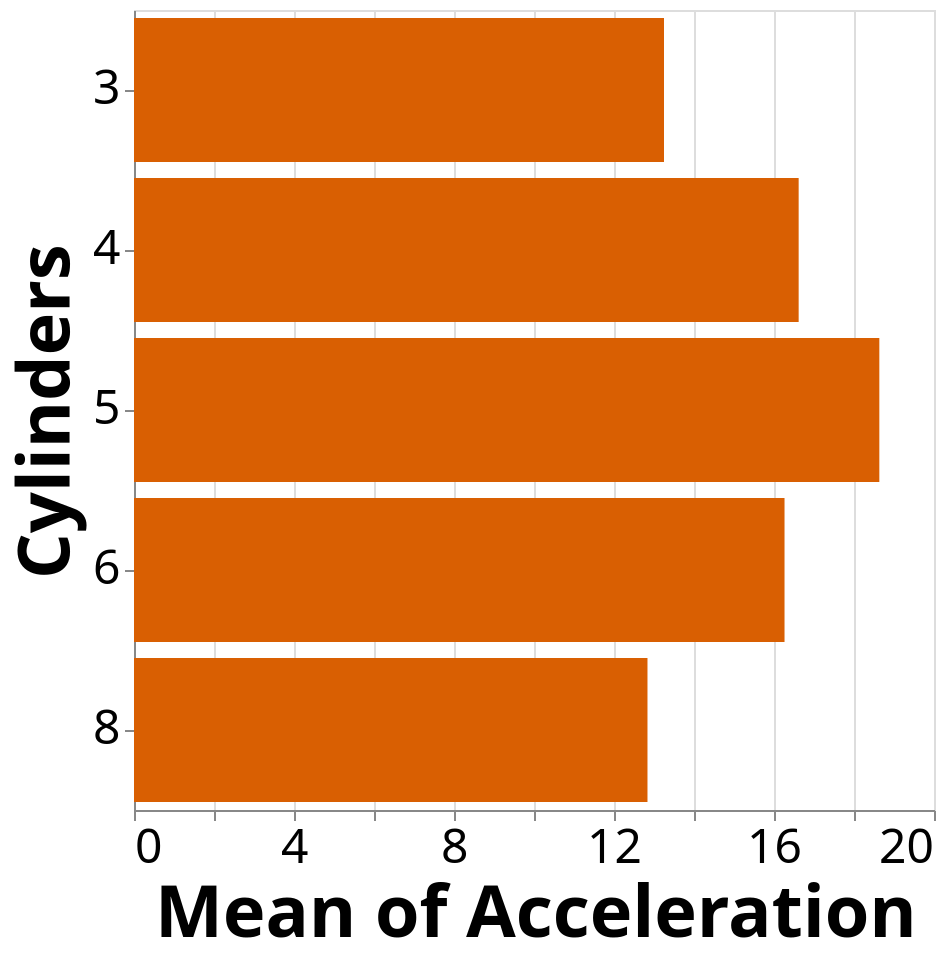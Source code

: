 {
  "config": {
    "view": {
      "width": 400,
      "height": 300
    },
    "mark": {
      "tooltip": null
    },
    "axis": {
      "labelFontSize": 24,
      "titleFontSize": 36
    }
  },
  "data": {
    "name": "data-f02450ab61490a1363517a0190416235"
  },
  "mark": {
    "type": "bar",
    "color": "#d95f02"
  },
  "encoding": {
    "x": {
      "type": "quantitative",
      "aggregate": "mean",
      "field": "Acceleration"
    },
    "y": {
      "type": "ordinal",
      "field": "Cylinders"
    }
  },
  "height": 400,
  "width": 400,
  "$schema": "https://vega.github.io/schema/vega-lite/v5.json",
  "datasets": {
    "data-f02450ab61490a1363517a0190416235": [
      {
        "Name": "chevrolet chevelle malibu",
        "Miles_per_Gallon": 18.0,
        "Cylinders": 8,
        "Displacement": 307.0,
        "Horsepower": 130.0,
        "Weight_in_lbs": 3504,
        "Acceleration": 12.0,
        "Year": "1970-01-01T00:00:00",
        "Origin": "USA"
      },
      {
        "Name": "buick skylark 320",
        "Miles_per_Gallon": 15.0,
        "Cylinders": 8,
        "Displacement": 350.0,
        "Horsepower": 165.0,
        "Weight_in_lbs": 3693,
        "Acceleration": 11.5,
        "Year": "1970-01-01T00:00:00",
        "Origin": "USA"
      },
      {
        "Name": "plymouth satellite",
        "Miles_per_Gallon": 18.0,
        "Cylinders": 8,
        "Displacement": 318.0,
        "Horsepower": 150.0,
        "Weight_in_lbs": 3436,
        "Acceleration": 11.0,
        "Year": "1970-01-01T00:00:00",
        "Origin": "USA"
      },
      {
        "Name": "amc rebel sst",
        "Miles_per_Gallon": 16.0,
        "Cylinders": 8,
        "Displacement": 304.0,
        "Horsepower": 150.0,
        "Weight_in_lbs": 3433,
        "Acceleration": 12.0,
        "Year": "1970-01-01T00:00:00",
        "Origin": "USA"
      },
      {
        "Name": "ford torino",
        "Miles_per_Gallon": 17.0,
        "Cylinders": 8,
        "Displacement": 302.0,
        "Horsepower": 140.0,
        "Weight_in_lbs": 3449,
        "Acceleration": 10.5,
        "Year": "1970-01-01T00:00:00",
        "Origin": "USA"
      },
      {
        "Name": "ford galaxie 500",
        "Miles_per_Gallon": 15.0,
        "Cylinders": 8,
        "Displacement": 429.0,
        "Horsepower": 198.0,
        "Weight_in_lbs": 4341,
        "Acceleration": 10.0,
        "Year": "1970-01-01T00:00:00",
        "Origin": "USA"
      },
      {
        "Name": "chevrolet impala",
        "Miles_per_Gallon": 14.0,
        "Cylinders": 8,
        "Displacement": 454.0,
        "Horsepower": 220.0,
        "Weight_in_lbs": 4354,
        "Acceleration": 9.0,
        "Year": "1970-01-01T00:00:00",
        "Origin": "USA"
      },
      {
        "Name": "plymouth fury iii",
        "Miles_per_Gallon": 14.0,
        "Cylinders": 8,
        "Displacement": 440.0,
        "Horsepower": 215.0,
        "Weight_in_lbs": 4312,
        "Acceleration": 8.5,
        "Year": "1970-01-01T00:00:00",
        "Origin": "USA"
      },
      {
        "Name": "pontiac catalina",
        "Miles_per_Gallon": 14.0,
        "Cylinders": 8,
        "Displacement": 455.0,
        "Horsepower": 225.0,
        "Weight_in_lbs": 4425,
        "Acceleration": 10.0,
        "Year": "1970-01-01T00:00:00",
        "Origin": "USA"
      },
      {
        "Name": "amc ambassador dpl",
        "Miles_per_Gallon": 15.0,
        "Cylinders": 8,
        "Displacement": 390.0,
        "Horsepower": 190.0,
        "Weight_in_lbs": 3850,
        "Acceleration": 8.5,
        "Year": "1970-01-01T00:00:00",
        "Origin": "USA"
      },
      {
        "Name": "citroen ds-21 pallas",
        "Miles_per_Gallon": null,
        "Cylinders": 4,
        "Displacement": 133.0,
        "Horsepower": 115.0,
        "Weight_in_lbs": 3090,
        "Acceleration": 17.5,
        "Year": "1970-01-01T00:00:00",
        "Origin": "Europe"
      },
      {
        "Name": "chevrolet chevelle concours (sw)",
        "Miles_per_Gallon": null,
        "Cylinders": 8,
        "Displacement": 350.0,
        "Horsepower": 165.0,
        "Weight_in_lbs": 4142,
        "Acceleration": 11.5,
        "Year": "1970-01-01T00:00:00",
        "Origin": "USA"
      },
      {
        "Name": "ford torino (sw)",
        "Miles_per_Gallon": null,
        "Cylinders": 8,
        "Displacement": 351.0,
        "Horsepower": 153.0,
        "Weight_in_lbs": 4034,
        "Acceleration": 11.0,
        "Year": "1970-01-01T00:00:00",
        "Origin": "USA"
      },
      {
        "Name": "plymouth satellite (sw)",
        "Miles_per_Gallon": null,
        "Cylinders": 8,
        "Displacement": 383.0,
        "Horsepower": 175.0,
        "Weight_in_lbs": 4166,
        "Acceleration": 10.5,
        "Year": "1970-01-01T00:00:00",
        "Origin": "USA"
      },
      {
        "Name": "amc rebel sst (sw)",
        "Miles_per_Gallon": null,
        "Cylinders": 8,
        "Displacement": 360.0,
        "Horsepower": 175.0,
        "Weight_in_lbs": 3850,
        "Acceleration": 11.0,
        "Year": "1970-01-01T00:00:00",
        "Origin": "USA"
      },
      {
        "Name": "dodge challenger se",
        "Miles_per_Gallon": 15.0,
        "Cylinders": 8,
        "Displacement": 383.0,
        "Horsepower": 170.0,
        "Weight_in_lbs": 3563,
        "Acceleration": 10.0,
        "Year": "1970-01-01T00:00:00",
        "Origin": "USA"
      },
      {
        "Name": "plymouth 'cuda 340",
        "Miles_per_Gallon": 14.0,
        "Cylinders": 8,
        "Displacement": 340.0,
        "Horsepower": 160.0,
        "Weight_in_lbs": 3609,
        "Acceleration": 8.0,
        "Year": "1970-01-01T00:00:00",
        "Origin": "USA"
      },
      {
        "Name": "ford mustang boss 302",
        "Miles_per_Gallon": null,
        "Cylinders": 8,
        "Displacement": 302.0,
        "Horsepower": 140.0,
        "Weight_in_lbs": 3353,
        "Acceleration": 8.0,
        "Year": "1970-01-01T00:00:00",
        "Origin": "USA"
      },
      {
        "Name": "chevrolet monte carlo",
        "Miles_per_Gallon": 15.0,
        "Cylinders": 8,
        "Displacement": 400.0,
        "Horsepower": 150.0,
        "Weight_in_lbs": 3761,
        "Acceleration": 9.5,
        "Year": "1970-01-01T00:00:00",
        "Origin": "USA"
      },
      {
        "Name": "buick estate wagon (sw)",
        "Miles_per_Gallon": 14.0,
        "Cylinders": 8,
        "Displacement": 455.0,
        "Horsepower": 225.0,
        "Weight_in_lbs": 3086,
        "Acceleration": 10.0,
        "Year": "1970-01-01T00:00:00",
        "Origin": "USA"
      },
      {
        "Name": "toyota corona mark ii",
        "Miles_per_Gallon": 24.0,
        "Cylinders": 4,
        "Displacement": 113.0,
        "Horsepower": 95.0,
        "Weight_in_lbs": 2372,
        "Acceleration": 15.0,
        "Year": "1970-01-01T00:00:00",
        "Origin": "Japan"
      },
      {
        "Name": "plymouth duster",
        "Miles_per_Gallon": 22.0,
        "Cylinders": 6,
        "Displacement": 198.0,
        "Horsepower": 95.0,
        "Weight_in_lbs": 2833,
        "Acceleration": 15.5,
        "Year": "1970-01-01T00:00:00",
        "Origin": "USA"
      },
      {
        "Name": "amc hornet",
        "Miles_per_Gallon": 18.0,
        "Cylinders": 6,
        "Displacement": 199.0,
        "Horsepower": 97.0,
        "Weight_in_lbs": 2774,
        "Acceleration": 15.5,
        "Year": "1970-01-01T00:00:00",
        "Origin": "USA"
      },
      {
        "Name": "ford maverick",
        "Miles_per_Gallon": 21.0,
        "Cylinders": 6,
        "Displacement": 200.0,
        "Horsepower": 85.0,
        "Weight_in_lbs": 2587,
        "Acceleration": 16.0,
        "Year": "1970-01-01T00:00:00",
        "Origin": "USA"
      },
      {
        "Name": "datsun pl510",
        "Miles_per_Gallon": 27.0,
        "Cylinders": 4,
        "Displacement": 97.0,
        "Horsepower": 88.0,
        "Weight_in_lbs": 2130,
        "Acceleration": 14.5,
        "Year": "1970-01-01T00:00:00",
        "Origin": "Japan"
      },
      {
        "Name": "volkswagen 1131 deluxe sedan",
        "Miles_per_Gallon": 26.0,
        "Cylinders": 4,
        "Displacement": 97.0,
        "Horsepower": 46.0,
        "Weight_in_lbs": 1835,
        "Acceleration": 20.5,
        "Year": "1970-01-01T00:00:00",
        "Origin": "Europe"
      },
      {
        "Name": "peugeot 504",
        "Miles_per_Gallon": 25.0,
        "Cylinders": 4,
        "Displacement": 110.0,
        "Horsepower": 87.0,
        "Weight_in_lbs": 2672,
        "Acceleration": 17.5,
        "Year": "1970-01-01T00:00:00",
        "Origin": "Europe"
      },
      {
        "Name": "audi 100 ls",
        "Miles_per_Gallon": 24.0,
        "Cylinders": 4,
        "Displacement": 107.0,
        "Horsepower": 90.0,
        "Weight_in_lbs": 2430,
        "Acceleration": 14.5,
        "Year": "1970-01-01T00:00:00",
        "Origin": "Europe"
      },
      {
        "Name": "saab 99e",
        "Miles_per_Gallon": 25.0,
        "Cylinders": 4,
        "Displacement": 104.0,
        "Horsepower": 95.0,
        "Weight_in_lbs": 2375,
        "Acceleration": 17.5,
        "Year": "1970-01-01T00:00:00",
        "Origin": "Europe"
      },
      {
        "Name": "bmw 2002",
        "Miles_per_Gallon": 26.0,
        "Cylinders": 4,
        "Displacement": 121.0,
        "Horsepower": 113.0,
        "Weight_in_lbs": 2234,
        "Acceleration": 12.5,
        "Year": "1970-01-01T00:00:00",
        "Origin": "Europe"
      },
      {
        "Name": "amc gremlin",
        "Miles_per_Gallon": 21.0,
        "Cylinders": 6,
        "Displacement": 199.0,
        "Horsepower": 90.0,
        "Weight_in_lbs": 2648,
        "Acceleration": 15.0,
        "Year": "1970-01-01T00:00:00",
        "Origin": "USA"
      },
      {
        "Name": "ford f250",
        "Miles_per_Gallon": 10.0,
        "Cylinders": 8,
        "Displacement": 360.0,
        "Horsepower": 215.0,
        "Weight_in_lbs": 4615,
        "Acceleration": 14.0,
        "Year": "1970-01-01T00:00:00",
        "Origin": "USA"
      },
      {
        "Name": "chevy c20",
        "Miles_per_Gallon": 10.0,
        "Cylinders": 8,
        "Displacement": 307.0,
        "Horsepower": 200.0,
        "Weight_in_lbs": 4376,
        "Acceleration": 15.0,
        "Year": "1970-01-01T00:00:00",
        "Origin": "USA"
      },
      {
        "Name": "dodge d200",
        "Miles_per_Gallon": 11.0,
        "Cylinders": 8,
        "Displacement": 318.0,
        "Horsepower": 210.0,
        "Weight_in_lbs": 4382,
        "Acceleration": 13.5,
        "Year": "1970-01-01T00:00:00",
        "Origin": "USA"
      },
      {
        "Name": "hi 1200d",
        "Miles_per_Gallon": 9.0,
        "Cylinders": 8,
        "Displacement": 304.0,
        "Horsepower": 193.0,
        "Weight_in_lbs": 4732,
        "Acceleration": 18.5,
        "Year": "1970-01-01T00:00:00",
        "Origin": "USA"
      },
      {
        "Name": "datsun pl510",
        "Miles_per_Gallon": 27.0,
        "Cylinders": 4,
        "Displacement": 97.0,
        "Horsepower": 88.0,
        "Weight_in_lbs": 2130,
        "Acceleration": 14.5,
        "Year": "1971-01-01T00:00:00",
        "Origin": "Japan"
      },
      {
        "Name": "chevrolet vega 2300",
        "Miles_per_Gallon": 28.0,
        "Cylinders": 4,
        "Displacement": 140.0,
        "Horsepower": 90.0,
        "Weight_in_lbs": 2264,
        "Acceleration": 15.5,
        "Year": "1971-01-01T00:00:00",
        "Origin": "USA"
      },
      {
        "Name": "toyota corona",
        "Miles_per_Gallon": 25.0,
        "Cylinders": 4,
        "Displacement": 113.0,
        "Horsepower": 95.0,
        "Weight_in_lbs": 2228,
        "Acceleration": 14.0,
        "Year": "1971-01-01T00:00:00",
        "Origin": "Japan"
      },
      {
        "Name": "ford pinto",
        "Miles_per_Gallon": 25.0,
        "Cylinders": 4,
        "Displacement": 98.0,
        "Horsepower": null,
        "Weight_in_lbs": 2046,
        "Acceleration": 19.0,
        "Year": "1971-01-01T00:00:00",
        "Origin": "USA"
      },
      {
        "Name": "volkswagen super beetle 117",
        "Miles_per_Gallon": null,
        "Cylinders": 4,
        "Displacement": 97.0,
        "Horsepower": 48.0,
        "Weight_in_lbs": 1978,
        "Acceleration": 20.0,
        "Year": "1971-01-01T00:00:00",
        "Origin": "Europe"
      },
      {
        "Name": "amc gremlin",
        "Miles_per_Gallon": 19.0,
        "Cylinders": 6,
        "Displacement": 232.0,
        "Horsepower": 100.0,
        "Weight_in_lbs": 2634,
        "Acceleration": 13.0,
        "Year": "1971-01-01T00:00:00",
        "Origin": "USA"
      },
      {
        "Name": "plymouth satellite custom",
        "Miles_per_Gallon": 16.0,
        "Cylinders": 6,
        "Displacement": 225.0,
        "Horsepower": 105.0,
        "Weight_in_lbs": 3439,
        "Acceleration": 15.5,
        "Year": "1971-01-01T00:00:00",
        "Origin": "USA"
      },
      {
        "Name": "chevrolet chevelle malibu",
        "Miles_per_Gallon": 17.0,
        "Cylinders": 6,
        "Displacement": 250.0,
        "Horsepower": 100.0,
        "Weight_in_lbs": 3329,
        "Acceleration": 15.5,
        "Year": "1971-01-01T00:00:00",
        "Origin": "USA"
      },
      {
        "Name": "ford torino 500",
        "Miles_per_Gallon": 19.0,
        "Cylinders": 6,
        "Displacement": 250.0,
        "Horsepower": 88.0,
        "Weight_in_lbs": 3302,
        "Acceleration": 15.5,
        "Year": "1971-01-01T00:00:00",
        "Origin": "USA"
      },
      {
        "Name": "amc matador",
        "Miles_per_Gallon": 18.0,
        "Cylinders": 6,
        "Displacement": 232.0,
        "Horsepower": 100.0,
        "Weight_in_lbs": 3288,
        "Acceleration": 15.5,
        "Year": "1971-01-01T00:00:00",
        "Origin": "USA"
      },
      {
        "Name": "chevrolet impala",
        "Miles_per_Gallon": 14.0,
        "Cylinders": 8,
        "Displacement": 350.0,
        "Horsepower": 165.0,
        "Weight_in_lbs": 4209,
        "Acceleration": 12.0,
        "Year": "1971-01-01T00:00:00",
        "Origin": "USA"
      },
      {
        "Name": "pontiac catalina brougham",
        "Miles_per_Gallon": 14.0,
        "Cylinders": 8,
        "Displacement": 400.0,
        "Horsepower": 175.0,
        "Weight_in_lbs": 4464,
        "Acceleration": 11.5,
        "Year": "1971-01-01T00:00:00",
        "Origin": "USA"
      },
      {
        "Name": "ford galaxie 500",
        "Miles_per_Gallon": 14.0,
        "Cylinders": 8,
        "Displacement": 351.0,
        "Horsepower": 153.0,
        "Weight_in_lbs": 4154,
        "Acceleration": 13.5,
        "Year": "1971-01-01T00:00:00",
        "Origin": "USA"
      },
      {
        "Name": "plymouth fury iii",
        "Miles_per_Gallon": 14.0,
        "Cylinders": 8,
        "Displacement": 318.0,
        "Horsepower": 150.0,
        "Weight_in_lbs": 4096,
        "Acceleration": 13.0,
        "Year": "1971-01-01T00:00:00",
        "Origin": "USA"
      },
      {
        "Name": "dodge monaco (sw)",
        "Miles_per_Gallon": 12.0,
        "Cylinders": 8,
        "Displacement": 383.0,
        "Horsepower": 180.0,
        "Weight_in_lbs": 4955,
        "Acceleration": 11.5,
        "Year": "1971-01-01T00:00:00",
        "Origin": "USA"
      },
      {
        "Name": "ford country squire (sw)",
        "Miles_per_Gallon": 13.0,
        "Cylinders": 8,
        "Displacement": 400.0,
        "Horsepower": 170.0,
        "Weight_in_lbs": 4746,
        "Acceleration": 12.0,
        "Year": "1971-01-01T00:00:00",
        "Origin": "USA"
      },
      {
        "Name": "pontiac safari (sw)",
        "Miles_per_Gallon": 13.0,
        "Cylinders": 8,
        "Displacement": 400.0,
        "Horsepower": 175.0,
        "Weight_in_lbs": 5140,
        "Acceleration": 12.0,
        "Year": "1971-01-01T00:00:00",
        "Origin": "USA"
      },
      {
        "Name": "amc hornet sportabout (sw)",
        "Miles_per_Gallon": 18.0,
        "Cylinders": 6,
        "Displacement": 258.0,
        "Horsepower": 110.0,
        "Weight_in_lbs": 2962,
        "Acceleration": 13.5,
        "Year": "1971-01-01T00:00:00",
        "Origin": "USA"
      },
      {
        "Name": "chevrolet vega (sw)",
        "Miles_per_Gallon": 22.0,
        "Cylinders": 4,
        "Displacement": 140.0,
        "Horsepower": 72.0,
        "Weight_in_lbs": 2408,
        "Acceleration": 19.0,
        "Year": "1971-01-01T00:00:00",
        "Origin": "USA"
      },
      {
        "Name": "pontiac firebird",
        "Miles_per_Gallon": 19.0,
        "Cylinders": 6,
        "Displacement": 250.0,
        "Horsepower": 100.0,
        "Weight_in_lbs": 3282,
        "Acceleration": 15.0,
        "Year": "1971-01-01T00:00:00",
        "Origin": "USA"
      },
      {
        "Name": "ford mustang",
        "Miles_per_Gallon": 18.0,
        "Cylinders": 6,
        "Displacement": 250.0,
        "Horsepower": 88.0,
        "Weight_in_lbs": 3139,
        "Acceleration": 14.5,
        "Year": "1971-01-01T00:00:00",
        "Origin": "USA"
      },
      {
        "Name": "mercury capri 2000",
        "Miles_per_Gallon": 23.0,
        "Cylinders": 4,
        "Displacement": 122.0,
        "Horsepower": 86.0,
        "Weight_in_lbs": 2220,
        "Acceleration": 14.0,
        "Year": "1971-01-01T00:00:00",
        "Origin": "USA"
      },
      {
        "Name": "opel 1900",
        "Miles_per_Gallon": 28.0,
        "Cylinders": 4,
        "Displacement": 116.0,
        "Horsepower": 90.0,
        "Weight_in_lbs": 2123,
        "Acceleration": 14.0,
        "Year": "1971-01-01T00:00:00",
        "Origin": "Europe"
      },
      {
        "Name": "peugeot 304",
        "Miles_per_Gallon": 30.0,
        "Cylinders": 4,
        "Displacement": 79.0,
        "Horsepower": 70.0,
        "Weight_in_lbs": 2074,
        "Acceleration": 19.5,
        "Year": "1971-01-01T00:00:00",
        "Origin": "Europe"
      },
      {
        "Name": "fiat 124b",
        "Miles_per_Gallon": 30.0,
        "Cylinders": 4,
        "Displacement": 88.0,
        "Horsepower": 76.0,
        "Weight_in_lbs": 2065,
        "Acceleration": 14.5,
        "Year": "1971-01-01T00:00:00",
        "Origin": "Europe"
      },
      {
        "Name": "toyota corolla 1200",
        "Miles_per_Gallon": 31.0,
        "Cylinders": 4,
        "Displacement": 71.0,
        "Horsepower": 65.0,
        "Weight_in_lbs": 1773,
        "Acceleration": 19.0,
        "Year": "1971-01-01T00:00:00",
        "Origin": "Japan"
      },
      {
        "Name": "datsun 1200",
        "Miles_per_Gallon": 35.0,
        "Cylinders": 4,
        "Displacement": 72.0,
        "Horsepower": 69.0,
        "Weight_in_lbs": 1613,
        "Acceleration": 18.0,
        "Year": "1971-01-01T00:00:00",
        "Origin": "Japan"
      },
      {
        "Name": "volkswagen model 111",
        "Miles_per_Gallon": 27.0,
        "Cylinders": 4,
        "Displacement": 97.0,
        "Horsepower": 60.0,
        "Weight_in_lbs": 1834,
        "Acceleration": 19.0,
        "Year": "1971-01-01T00:00:00",
        "Origin": "Europe"
      },
      {
        "Name": "plymouth cricket",
        "Miles_per_Gallon": 26.0,
        "Cylinders": 4,
        "Displacement": 91.0,
        "Horsepower": 70.0,
        "Weight_in_lbs": 1955,
        "Acceleration": 20.5,
        "Year": "1971-01-01T00:00:00",
        "Origin": "USA"
      },
      {
        "Name": "toyota corona hardtop",
        "Miles_per_Gallon": 24.0,
        "Cylinders": 4,
        "Displacement": 113.0,
        "Horsepower": 95.0,
        "Weight_in_lbs": 2278,
        "Acceleration": 15.5,
        "Year": "1972-01-01T00:00:00",
        "Origin": "Japan"
      },
      {
        "Name": "dodge colt hardtop",
        "Miles_per_Gallon": 25.0,
        "Cylinders": 4,
        "Displacement": 97.5,
        "Horsepower": 80.0,
        "Weight_in_lbs": 2126,
        "Acceleration": 17.0,
        "Year": "1972-01-01T00:00:00",
        "Origin": "USA"
      },
      {
        "Name": "volkswagen type 3",
        "Miles_per_Gallon": 23.0,
        "Cylinders": 4,
        "Displacement": 97.0,
        "Horsepower": 54.0,
        "Weight_in_lbs": 2254,
        "Acceleration": 23.5,
        "Year": "1972-01-01T00:00:00",
        "Origin": "Europe"
      },
      {
        "Name": "chevrolet vega",
        "Miles_per_Gallon": 20.0,
        "Cylinders": 4,
        "Displacement": 140.0,
        "Horsepower": 90.0,
        "Weight_in_lbs": 2408,
        "Acceleration": 19.5,
        "Year": "1972-01-01T00:00:00",
        "Origin": "USA"
      },
      {
        "Name": "ford pinto runabout",
        "Miles_per_Gallon": 21.0,
        "Cylinders": 4,
        "Displacement": 122.0,
        "Horsepower": 86.0,
        "Weight_in_lbs": 2226,
        "Acceleration": 16.5,
        "Year": "1972-01-01T00:00:00",
        "Origin": "USA"
      },
      {
        "Name": "chevrolet impala",
        "Miles_per_Gallon": 13.0,
        "Cylinders": 8,
        "Displacement": 350.0,
        "Horsepower": 165.0,
        "Weight_in_lbs": 4274,
        "Acceleration": 12.0,
        "Year": "1972-01-01T00:00:00",
        "Origin": "USA"
      },
      {
        "Name": "pontiac catalina",
        "Miles_per_Gallon": 14.0,
        "Cylinders": 8,
        "Displacement": 400.0,
        "Horsepower": 175.0,
        "Weight_in_lbs": 4385,
        "Acceleration": 12.0,
        "Year": "1972-01-01T00:00:00",
        "Origin": "USA"
      },
      {
        "Name": "plymouth fury iii",
        "Miles_per_Gallon": 15.0,
        "Cylinders": 8,
        "Displacement": 318.0,
        "Horsepower": 150.0,
        "Weight_in_lbs": 4135,
        "Acceleration": 13.5,
        "Year": "1972-01-01T00:00:00",
        "Origin": "USA"
      },
      {
        "Name": "ford galaxie 500",
        "Miles_per_Gallon": 14.0,
        "Cylinders": 8,
        "Displacement": 351.0,
        "Horsepower": 153.0,
        "Weight_in_lbs": 4129,
        "Acceleration": 13.0,
        "Year": "1972-01-01T00:00:00",
        "Origin": "USA"
      },
      {
        "Name": "amc ambassador sst",
        "Miles_per_Gallon": 17.0,
        "Cylinders": 8,
        "Displacement": 304.0,
        "Horsepower": 150.0,
        "Weight_in_lbs": 3672,
        "Acceleration": 11.5,
        "Year": "1972-01-01T00:00:00",
        "Origin": "USA"
      },
      {
        "Name": "mercury marquis",
        "Miles_per_Gallon": 11.0,
        "Cylinders": 8,
        "Displacement": 429.0,
        "Horsepower": 208.0,
        "Weight_in_lbs": 4633,
        "Acceleration": 11.0,
        "Year": "1972-01-01T00:00:00",
        "Origin": "USA"
      },
      {
        "Name": "buick lesabre custom",
        "Miles_per_Gallon": 13.0,
        "Cylinders": 8,
        "Displacement": 350.0,
        "Horsepower": 155.0,
        "Weight_in_lbs": 4502,
        "Acceleration": 13.5,
        "Year": "1972-01-01T00:00:00",
        "Origin": "USA"
      },
      {
        "Name": "oldsmobile delta 88 royale",
        "Miles_per_Gallon": 12.0,
        "Cylinders": 8,
        "Displacement": 350.0,
        "Horsepower": 160.0,
        "Weight_in_lbs": 4456,
        "Acceleration": 13.5,
        "Year": "1972-01-01T00:00:00",
        "Origin": "USA"
      },
      {
        "Name": "chrysler newport royal",
        "Miles_per_Gallon": 13.0,
        "Cylinders": 8,
        "Displacement": 400.0,
        "Horsepower": 190.0,
        "Weight_in_lbs": 4422,
        "Acceleration": 12.5,
        "Year": "1972-01-01T00:00:00",
        "Origin": "USA"
      },
      {
        "Name": "mazda rx2 coupe",
        "Miles_per_Gallon": 19.0,
        "Cylinders": 3,
        "Displacement": 70.0,
        "Horsepower": 97.0,
        "Weight_in_lbs": 2330,
        "Acceleration": 13.5,
        "Year": "1972-01-01T00:00:00",
        "Origin": "Japan"
      },
      {
        "Name": "amc matador (sw)",
        "Miles_per_Gallon": 15.0,
        "Cylinders": 8,
        "Displacement": 304.0,
        "Horsepower": 150.0,
        "Weight_in_lbs": 3892,
        "Acceleration": 12.5,
        "Year": "1972-01-01T00:00:00",
        "Origin": "USA"
      },
      {
        "Name": "chevrolet chevelle concours (sw)",
        "Miles_per_Gallon": 13.0,
        "Cylinders": 8,
        "Displacement": 307.0,
        "Horsepower": 130.0,
        "Weight_in_lbs": 4098,
        "Acceleration": 14.0,
        "Year": "1972-01-01T00:00:00",
        "Origin": "USA"
      },
      {
        "Name": "ford gran torino (sw)",
        "Miles_per_Gallon": 13.0,
        "Cylinders": 8,
        "Displacement": 302.0,
        "Horsepower": 140.0,
        "Weight_in_lbs": 4294,
        "Acceleration": 16.0,
        "Year": "1972-01-01T00:00:00",
        "Origin": "USA"
      },
      {
        "Name": "plymouth satellite custom (sw)",
        "Miles_per_Gallon": 14.0,
        "Cylinders": 8,
        "Displacement": 318.0,
        "Horsepower": 150.0,
        "Weight_in_lbs": 4077,
        "Acceleration": 14.0,
        "Year": "1972-01-01T00:00:00",
        "Origin": "USA"
      },
      {
        "Name": "volvo 145e (sw)",
        "Miles_per_Gallon": 18.0,
        "Cylinders": 4,
        "Displacement": 121.0,
        "Horsepower": 112.0,
        "Weight_in_lbs": 2933,
        "Acceleration": 14.5,
        "Year": "1972-01-01T00:00:00",
        "Origin": "Europe"
      },
      {
        "Name": "volkswagen 411 (sw)",
        "Miles_per_Gallon": 22.0,
        "Cylinders": 4,
        "Displacement": 121.0,
        "Horsepower": 76.0,
        "Weight_in_lbs": 2511,
        "Acceleration": 18.0,
        "Year": "1972-01-01T00:00:00",
        "Origin": "Europe"
      },
      {
        "Name": "peugeot 504 (sw)",
        "Miles_per_Gallon": 21.0,
        "Cylinders": 4,
        "Displacement": 120.0,
        "Horsepower": 87.0,
        "Weight_in_lbs": 2979,
        "Acceleration": 19.5,
        "Year": "1972-01-01T00:00:00",
        "Origin": "Europe"
      },
      {
        "Name": "renault 12 (sw)",
        "Miles_per_Gallon": 26.0,
        "Cylinders": 4,
        "Displacement": 96.0,
        "Horsepower": 69.0,
        "Weight_in_lbs": 2189,
        "Acceleration": 18.0,
        "Year": "1972-01-01T00:00:00",
        "Origin": "Europe"
      },
      {
        "Name": "ford pinto (sw)",
        "Miles_per_Gallon": 22.0,
        "Cylinders": 4,
        "Displacement": 122.0,
        "Horsepower": 86.0,
        "Weight_in_lbs": 2395,
        "Acceleration": 16.0,
        "Year": "1972-01-01T00:00:00",
        "Origin": "USA"
      },
      {
        "Name": "datsun 510 (sw)",
        "Miles_per_Gallon": 28.0,
        "Cylinders": 4,
        "Displacement": 97.0,
        "Horsepower": 92.0,
        "Weight_in_lbs": 2288,
        "Acceleration": 17.0,
        "Year": "1972-01-01T00:00:00",
        "Origin": "Japan"
      },
      {
        "Name": "toyouta corona mark ii (sw)",
        "Miles_per_Gallon": 23.0,
        "Cylinders": 4,
        "Displacement": 120.0,
        "Horsepower": 97.0,
        "Weight_in_lbs": 2506,
        "Acceleration": 14.5,
        "Year": "1972-01-01T00:00:00",
        "Origin": "Japan"
      },
      {
        "Name": "dodge colt (sw)",
        "Miles_per_Gallon": 28.0,
        "Cylinders": 4,
        "Displacement": 98.0,
        "Horsepower": 80.0,
        "Weight_in_lbs": 2164,
        "Acceleration": 15.0,
        "Year": "1972-01-01T00:00:00",
        "Origin": "USA"
      },
      {
        "Name": "toyota corolla 1600 (sw)",
        "Miles_per_Gallon": 27.0,
        "Cylinders": 4,
        "Displacement": 97.0,
        "Horsepower": 88.0,
        "Weight_in_lbs": 2100,
        "Acceleration": 16.5,
        "Year": "1972-01-01T00:00:00",
        "Origin": "Japan"
      },
      {
        "Name": "buick century 350",
        "Miles_per_Gallon": 13.0,
        "Cylinders": 8,
        "Displacement": 350.0,
        "Horsepower": 175.0,
        "Weight_in_lbs": 4100,
        "Acceleration": 13.0,
        "Year": "1973-01-01T00:00:00",
        "Origin": "USA"
      },
      {
        "Name": "amc matador",
        "Miles_per_Gallon": 14.0,
        "Cylinders": 8,
        "Displacement": 304.0,
        "Horsepower": 150.0,
        "Weight_in_lbs": 3672,
        "Acceleration": 11.5,
        "Year": "1973-01-01T00:00:00",
        "Origin": "USA"
      },
      {
        "Name": "chevrolet malibu",
        "Miles_per_Gallon": 13.0,
        "Cylinders": 8,
        "Displacement": 350.0,
        "Horsepower": 145.0,
        "Weight_in_lbs": 3988,
        "Acceleration": 13.0,
        "Year": "1973-01-01T00:00:00",
        "Origin": "USA"
      },
      {
        "Name": "ford gran torino",
        "Miles_per_Gallon": 14.0,
        "Cylinders": 8,
        "Displacement": 302.0,
        "Horsepower": 137.0,
        "Weight_in_lbs": 4042,
        "Acceleration": 14.5,
        "Year": "1973-01-01T00:00:00",
        "Origin": "USA"
      },
      {
        "Name": "dodge coronet custom",
        "Miles_per_Gallon": 15.0,
        "Cylinders": 8,
        "Displacement": 318.0,
        "Horsepower": 150.0,
        "Weight_in_lbs": 3777,
        "Acceleration": 12.5,
        "Year": "1973-01-01T00:00:00",
        "Origin": "USA"
      },
      {
        "Name": "mercury marquis brougham",
        "Miles_per_Gallon": 12.0,
        "Cylinders": 8,
        "Displacement": 429.0,
        "Horsepower": 198.0,
        "Weight_in_lbs": 4952,
        "Acceleration": 11.5,
        "Year": "1973-01-01T00:00:00",
        "Origin": "USA"
      },
      {
        "Name": "chevrolet caprice classic",
        "Miles_per_Gallon": 13.0,
        "Cylinders": 8,
        "Displacement": 400.0,
        "Horsepower": 150.0,
        "Weight_in_lbs": 4464,
        "Acceleration": 12.0,
        "Year": "1973-01-01T00:00:00",
        "Origin": "USA"
      },
      {
        "Name": "ford ltd",
        "Miles_per_Gallon": 13.0,
        "Cylinders": 8,
        "Displacement": 351.0,
        "Horsepower": 158.0,
        "Weight_in_lbs": 4363,
        "Acceleration": 13.0,
        "Year": "1973-01-01T00:00:00",
        "Origin": "USA"
      },
      {
        "Name": "plymouth fury gran sedan",
        "Miles_per_Gallon": 14.0,
        "Cylinders": 8,
        "Displacement": 318.0,
        "Horsepower": 150.0,
        "Weight_in_lbs": 4237,
        "Acceleration": 14.5,
        "Year": "1973-01-01T00:00:00",
        "Origin": "USA"
      },
      {
        "Name": "chrysler new yorker brougham",
        "Miles_per_Gallon": 13.0,
        "Cylinders": 8,
        "Displacement": 440.0,
        "Horsepower": 215.0,
        "Weight_in_lbs": 4735,
        "Acceleration": 11.0,
        "Year": "1973-01-01T00:00:00",
        "Origin": "USA"
      },
      {
        "Name": "buick electra 225 custom",
        "Miles_per_Gallon": 12.0,
        "Cylinders": 8,
        "Displacement": 455.0,
        "Horsepower": 225.0,
        "Weight_in_lbs": 4951,
        "Acceleration": 11.0,
        "Year": "1973-01-01T00:00:00",
        "Origin": "USA"
      },
      {
        "Name": "amc ambassador brougham",
        "Miles_per_Gallon": 13.0,
        "Cylinders": 8,
        "Displacement": 360.0,
        "Horsepower": 175.0,
        "Weight_in_lbs": 3821,
        "Acceleration": 11.0,
        "Year": "1973-01-01T00:00:00",
        "Origin": "USA"
      },
      {
        "Name": "plymouth valiant",
        "Miles_per_Gallon": 18.0,
        "Cylinders": 6,
        "Displacement": 225.0,
        "Horsepower": 105.0,
        "Weight_in_lbs": 3121,
        "Acceleration": 16.5,
        "Year": "1973-01-01T00:00:00",
        "Origin": "USA"
      },
      {
        "Name": "chevrolet nova custom",
        "Miles_per_Gallon": 16.0,
        "Cylinders": 6,
        "Displacement": 250.0,
        "Horsepower": 100.0,
        "Weight_in_lbs": 3278,
        "Acceleration": 18.0,
        "Year": "1973-01-01T00:00:00",
        "Origin": "USA"
      },
      {
        "Name": "amc hornet",
        "Miles_per_Gallon": 18.0,
        "Cylinders": 6,
        "Displacement": 232.0,
        "Horsepower": 100.0,
        "Weight_in_lbs": 2945,
        "Acceleration": 16.0,
        "Year": "1973-01-01T00:00:00",
        "Origin": "USA"
      },
      {
        "Name": "ford maverick",
        "Miles_per_Gallon": 18.0,
        "Cylinders": 6,
        "Displacement": 250.0,
        "Horsepower": 88.0,
        "Weight_in_lbs": 3021,
        "Acceleration": 16.5,
        "Year": "1973-01-01T00:00:00",
        "Origin": "USA"
      },
      {
        "Name": "plymouth duster",
        "Miles_per_Gallon": 23.0,
        "Cylinders": 6,
        "Displacement": 198.0,
        "Horsepower": 95.0,
        "Weight_in_lbs": 2904,
        "Acceleration": 16.0,
        "Year": "1973-01-01T00:00:00",
        "Origin": "USA"
      },
      {
        "Name": "volkswagen super beetle",
        "Miles_per_Gallon": 26.0,
        "Cylinders": 4,
        "Displacement": 97.0,
        "Horsepower": 46.0,
        "Weight_in_lbs": 1950,
        "Acceleration": 21.0,
        "Year": "1973-01-01T00:00:00",
        "Origin": "Europe"
      },
      {
        "Name": "chevrolet impala",
        "Miles_per_Gallon": 11.0,
        "Cylinders": 8,
        "Displacement": 400.0,
        "Horsepower": 150.0,
        "Weight_in_lbs": 4997,
        "Acceleration": 14.0,
        "Year": "1973-01-01T00:00:00",
        "Origin": "USA"
      },
      {
        "Name": "ford country",
        "Miles_per_Gallon": 12.0,
        "Cylinders": 8,
        "Displacement": 400.0,
        "Horsepower": 167.0,
        "Weight_in_lbs": 4906,
        "Acceleration": 12.5,
        "Year": "1973-01-01T00:00:00",
        "Origin": "USA"
      },
      {
        "Name": "plymouth custom suburb",
        "Miles_per_Gallon": 13.0,
        "Cylinders": 8,
        "Displacement": 360.0,
        "Horsepower": 170.0,
        "Weight_in_lbs": 4654,
        "Acceleration": 13.0,
        "Year": "1973-01-01T00:00:00",
        "Origin": "USA"
      },
      {
        "Name": "oldsmobile vista cruiser",
        "Miles_per_Gallon": 12.0,
        "Cylinders": 8,
        "Displacement": 350.0,
        "Horsepower": 180.0,
        "Weight_in_lbs": 4499,
        "Acceleration": 12.5,
        "Year": "1973-01-01T00:00:00",
        "Origin": "USA"
      },
      {
        "Name": "amc gremlin",
        "Miles_per_Gallon": 18.0,
        "Cylinders": 6,
        "Displacement": 232.0,
        "Horsepower": 100.0,
        "Weight_in_lbs": 2789,
        "Acceleration": 15.0,
        "Year": "1973-01-01T00:00:00",
        "Origin": "USA"
      },
      {
        "Name": "toyota carina",
        "Miles_per_Gallon": 20.0,
        "Cylinders": 4,
        "Displacement": 97.0,
        "Horsepower": 88.0,
        "Weight_in_lbs": 2279,
        "Acceleration": 19.0,
        "Year": "1973-01-01T00:00:00",
        "Origin": "Japan"
      },
      {
        "Name": "chevrolet vega",
        "Miles_per_Gallon": 21.0,
        "Cylinders": 4,
        "Displacement": 140.0,
        "Horsepower": 72.0,
        "Weight_in_lbs": 2401,
        "Acceleration": 19.5,
        "Year": "1973-01-01T00:00:00",
        "Origin": "USA"
      },
      {
        "Name": "datsun 610",
        "Miles_per_Gallon": 22.0,
        "Cylinders": 4,
        "Displacement": 108.0,
        "Horsepower": 94.0,
        "Weight_in_lbs": 2379,
        "Acceleration": 16.5,
        "Year": "1973-01-01T00:00:00",
        "Origin": "Japan"
      },
      {
        "Name": "maxda rx3",
        "Miles_per_Gallon": 18.0,
        "Cylinders": 3,
        "Displacement": 70.0,
        "Horsepower": 90.0,
        "Weight_in_lbs": 2124,
        "Acceleration": 13.5,
        "Year": "1973-01-01T00:00:00",
        "Origin": "Japan"
      },
      {
        "Name": "ford pinto",
        "Miles_per_Gallon": 19.0,
        "Cylinders": 4,
        "Displacement": 122.0,
        "Horsepower": 85.0,
        "Weight_in_lbs": 2310,
        "Acceleration": 18.5,
        "Year": "1973-01-01T00:00:00",
        "Origin": "USA"
      },
      {
        "Name": "mercury capri v6",
        "Miles_per_Gallon": 21.0,
        "Cylinders": 6,
        "Displacement": 155.0,
        "Horsepower": 107.0,
        "Weight_in_lbs": 2472,
        "Acceleration": 14.0,
        "Year": "1973-01-01T00:00:00",
        "Origin": "USA"
      },
      {
        "Name": "fiat 124 sport coupe",
        "Miles_per_Gallon": 26.0,
        "Cylinders": 4,
        "Displacement": 98.0,
        "Horsepower": 90.0,
        "Weight_in_lbs": 2265,
        "Acceleration": 15.5,
        "Year": "1973-01-01T00:00:00",
        "Origin": "Europe"
      },
      {
        "Name": "chevrolet monte carlo s",
        "Miles_per_Gallon": 15.0,
        "Cylinders": 8,
        "Displacement": 350.0,
        "Horsepower": 145.0,
        "Weight_in_lbs": 4082,
        "Acceleration": 13.0,
        "Year": "1973-01-01T00:00:00",
        "Origin": "USA"
      },
      {
        "Name": "pontiac grand prix",
        "Miles_per_Gallon": 16.0,
        "Cylinders": 8,
        "Displacement": 400.0,
        "Horsepower": 230.0,
        "Weight_in_lbs": 4278,
        "Acceleration": 9.5,
        "Year": "1973-01-01T00:00:00",
        "Origin": "USA"
      },
      {
        "Name": "fiat 128",
        "Miles_per_Gallon": 29.0,
        "Cylinders": 4,
        "Displacement": 68.0,
        "Horsepower": 49.0,
        "Weight_in_lbs": 1867,
        "Acceleration": 19.5,
        "Year": "1973-01-01T00:00:00",
        "Origin": "Europe"
      },
      {
        "Name": "opel manta",
        "Miles_per_Gallon": 24.0,
        "Cylinders": 4,
        "Displacement": 116.0,
        "Horsepower": 75.0,
        "Weight_in_lbs": 2158,
        "Acceleration": 15.5,
        "Year": "1973-01-01T00:00:00",
        "Origin": "Europe"
      },
      {
        "Name": "audi 100ls",
        "Miles_per_Gallon": 20.0,
        "Cylinders": 4,
        "Displacement": 114.0,
        "Horsepower": 91.0,
        "Weight_in_lbs": 2582,
        "Acceleration": 14.0,
        "Year": "1973-01-01T00:00:00",
        "Origin": "Europe"
      },
      {
        "Name": "volvo 144ea",
        "Miles_per_Gallon": 19.0,
        "Cylinders": 4,
        "Displacement": 121.0,
        "Horsepower": 112.0,
        "Weight_in_lbs": 2868,
        "Acceleration": 15.5,
        "Year": "1973-01-01T00:00:00",
        "Origin": "Europe"
      },
      {
        "Name": "dodge dart custom",
        "Miles_per_Gallon": 15.0,
        "Cylinders": 8,
        "Displacement": 318.0,
        "Horsepower": 150.0,
        "Weight_in_lbs": 3399,
        "Acceleration": 11.0,
        "Year": "1973-01-01T00:00:00",
        "Origin": "USA"
      },
      {
        "Name": "saab 99le",
        "Miles_per_Gallon": 24.0,
        "Cylinders": 4,
        "Displacement": 121.0,
        "Horsepower": 110.0,
        "Weight_in_lbs": 2660,
        "Acceleration": 14.0,
        "Year": "1973-01-01T00:00:00",
        "Origin": "Europe"
      },
      {
        "Name": "toyota mark ii",
        "Miles_per_Gallon": 20.0,
        "Cylinders": 6,
        "Displacement": 156.0,
        "Horsepower": 122.0,
        "Weight_in_lbs": 2807,
        "Acceleration": 13.5,
        "Year": "1973-01-01T00:00:00",
        "Origin": "Japan"
      },
      {
        "Name": "oldsmobile omega",
        "Miles_per_Gallon": 11.0,
        "Cylinders": 8,
        "Displacement": 350.0,
        "Horsepower": 180.0,
        "Weight_in_lbs": 3664,
        "Acceleration": 11.0,
        "Year": "1973-01-01T00:00:00",
        "Origin": "USA"
      },
      {
        "Name": "plymouth duster",
        "Miles_per_Gallon": 20.0,
        "Cylinders": 6,
        "Displacement": 198.0,
        "Horsepower": 95.0,
        "Weight_in_lbs": 3102,
        "Acceleration": 16.5,
        "Year": "1974-01-01T00:00:00",
        "Origin": "USA"
      },
      {
        "Name": "ford maverick",
        "Miles_per_Gallon": 21.0,
        "Cylinders": 6,
        "Displacement": 200.0,
        "Horsepower": null,
        "Weight_in_lbs": 2875,
        "Acceleration": 17.0,
        "Year": "1974-01-01T00:00:00",
        "Origin": "USA"
      },
      {
        "Name": "amc hornet",
        "Miles_per_Gallon": 19.0,
        "Cylinders": 6,
        "Displacement": 232.0,
        "Horsepower": 100.0,
        "Weight_in_lbs": 2901,
        "Acceleration": 16.0,
        "Year": "1974-01-01T00:00:00",
        "Origin": "USA"
      },
      {
        "Name": "chevrolet nova",
        "Miles_per_Gallon": 15.0,
        "Cylinders": 6,
        "Displacement": 250.0,
        "Horsepower": 100.0,
        "Weight_in_lbs": 3336,
        "Acceleration": 17.0,
        "Year": "1974-01-01T00:00:00",
        "Origin": "USA"
      },
      {
        "Name": "datsun b210",
        "Miles_per_Gallon": 31.0,
        "Cylinders": 4,
        "Displacement": 79.0,
        "Horsepower": 67.0,
        "Weight_in_lbs": 1950,
        "Acceleration": 19.0,
        "Year": "1974-01-01T00:00:00",
        "Origin": "Japan"
      },
      {
        "Name": "ford pinto",
        "Miles_per_Gallon": 26.0,
        "Cylinders": 4,
        "Displacement": 122.0,
        "Horsepower": 80.0,
        "Weight_in_lbs": 2451,
        "Acceleration": 16.5,
        "Year": "1974-01-01T00:00:00",
        "Origin": "USA"
      },
      {
        "Name": "toyota corolla 1200",
        "Miles_per_Gallon": 32.0,
        "Cylinders": 4,
        "Displacement": 71.0,
        "Horsepower": 65.0,
        "Weight_in_lbs": 1836,
        "Acceleration": 21.0,
        "Year": "1974-01-01T00:00:00",
        "Origin": "Japan"
      },
      {
        "Name": "chevrolet vega",
        "Miles_per_Gallon": 25.0,
        "Cylinders": 4,
        "Displacement": 140.0,
        "Horsepower": 75.0,
        "Weight_in_lbs": 2542,
        "Acceleration": 17.0,
        "Year": "1974-01-01T00:00:00",
        "Origin": "USA"
      },
      {
        "Name": "chevrolet chevelle malibu classic",
        "Miles_per_Gallon": 16.0,
        "Cylinders": 6,
        "Displacement": 250.0,
        "Horsepower": 100.0,
        "Weight_in_lbs": 3781,
        "Acceleration": 17.0,
        "Year": "1974-01-01T00:00:00",
        "Origin": "USA"
      },
      {
        "Name": "amc matador",
        "Miles_per_Gallon": 16.0,
        "Cylinders": 6,
        "Displacement": 258.0,
        "Horsepower": 110.0,
        "Weight_in_lbs": 3632,
        "Acceleration": 18.0,
        "Year": "1974-01-01T00:00:00",
        "Origin": "USA"
      },
      {
        "Name": "plymouth satellite sebring",
        "Miles_per_Gallon": 18.0,
        "Cylinders": 6,
        "Displacement": 225.0,
        "Horsepower": 105.0,
        "Weight_in_lbs": 3613,
        "Acceleration": 16.5,
        "Year": "1974-01-01T00:00:00",
        "Origin": "USA"
      },
      {
        "Name": "ford gran torino",
        "Miles_per_Gallon": 16.0,
        "Cylinders": 8,
        "Displacement": 302.0,
        "Horsepower": 140.0,
        "Weight_in_lbs": 4141,
        "Acceleration": 14.0,
        "Year": "1974-01-01T00:00:00",
        "Origin": "USA"
      },
      {
        "Name": "buick century luxus (sw)",
        "Miles_per_Gallon": 13.0,
        "Cylinders": 8,
        "Displacement": 350.0,
        "Horsepower": 150.0,
        "Weight_in_lbs": 4699,
        "Acceleration": 14.5,
        "Year": "1974-01-01T00:00:00",
        "Origin": "USA"
      },
      {
        "Name": "dodge coronet custom (sw)",
        "Miles_per_Gallon": 14.0,
        "Cylinders": 8,
        "Displacement": 318.0,
        "Horsepower": 150.0,
        "Weight_in_lbs": 4457,
        "Acceleration": 13.5,
        "Year": "1974-01-01T00:00:00",
        "Origin": "USA"
      },
      {
        "Name": "ford gran torino (sw)",
        "Miles_per_Gallon": 14.0,
        "Cylinders": 8,
        "Displacement": 302.0,
        "Horsepower": 140.0,
        "Weight_in_lbs": 4638,
        "Acceleration": 16.0,
        "Year": "1974-01-01T00:00:00",
        "Origin": "USA"
      },
      {
        "Name": "amc matador (sw)",
        "Miles_per_Gallon": 14.0,
        "Cylinders": 8,
        "Displacement": 304.0,
        "Horsepower": 150.0,
        "Weight_in_lbs": 4257,
        "Acceleration": 15.5,
        "Year": "1974-01-01T00:00:00",
        "Origin": "USA"
      },
      {
        "Name": "audi fox",
        "Miles_per_Gallon": 29.0,
        "Cylinders": 4,
        "Displacement": 98.0,
        "Horsepower": 83.0,
        "Weight_in_lbs": 2219,
        "Acceleration": 16.5,
        "Year": "1974-01-01T00:00:00",
        "Origin": "Europe"
      },
      {
        "Name": "volkswagen dasher",
        "Miles_per_Gallon": 26.0,
        "Cylinders": 4,
        "Displacement": 79.0,
        "Horsepower": 67.0,
        "Weight_in_lbs": 1963,
        "Acceleration": 15.5,
        "Year": "1974-01-01T00:00:00",
        "Origin": "Europe"
      },
      {
        "Name": "opel manta",
        "Miles_per_Gallon": 26.0,
        "Cylinders": 4,
        "Displacement": 97.0,
        "Horsepower": 78.0,
        "Weight_in_lbs": 2300,
        "Acceleration": 14.5,
        "Year": "1974-01-01T00:00:00",
        "Origin": "Europe"
      },
      {
        "Name": "toyota corona",
        "Miles_per_Gallon": 31.0,
        "Cylinders": 4,
        "Displacement": 76.0,
        "Horsepower": 52.0,
        "Weight_in_lbs": 1649,
        "Acceleration": 16.5,
        "Year": "1974-01-01T00:00:00",
        "Origin": "Japan"
      },
      {
        "Name": "datsun 710",
        "Miles_per_Gallon": 32.0,
        "Cylinders": 4,
        "Displacement": 83.0,
        "Horsepower": 61.0,
        "Weight_in_lbs": 2003,
        "Acceleration": 19.0,
        "Year": "1974-01-01T00:00:00",
        "Origin": "Japan"
      },
      {
        "Name": "dodge colt",
        "Miles_per_Gallon": 28.0,
        "Cylinders": 4,
        "Displacement": 90.0,
        "Horsepower": 75.0,
        "Weight_in_lbs": 2125,
        "Acceleration": 14.5,
        "Year": "1974-01-01T00:00:00",
        "Origin": "USA"
      },
      {
        "Name": "fiat 128",
        "Miles_per_Gallon": 24.0,
        "Cylinders": 4,
        "Displacement": 90.0,
        "Horsepower": 75.0,
        "Weight_in_lbs": 2108,
        "Acceleration": 15.5,
        "Year": "1974-01-01T00:00:00",
        "Origin": "Europe"
      },
      {
        "Name": "fiat 124 tc",
        "Miles_per_Gallon": 26.0,
        "Cylinders": 4,
        "Displacement": 116.0,
        "Horsepower": 75.0,
        "Weight_in_lbs": 2246,
        "Acceleration": 14.0,
        "Year": "1974-01-01T00:00:00",
        "Origin": "Europe"
      },
      {
        "Name": "honda civic",
        "Miles_per_Gallon": 24.0,
        "Cylinders": 4,
        "Displacement": 120.0,
        "Horsepower": 97.0,
        "Weight_in_lbs": 2489,
        "Acceleration": 15.0,
        "Year": "1974-01-01T00:00:00",
        "Origin": "Japan"
      },
      {
        "Name": "subaru",
        "Miles_per_Gallon": 26.0,
        "Cylinders": 4,
        "Displacement": 108.0,
        "Horsepower": 93.0,
        "Weight_in_lbs": 2391,
        "Acceleration": 15.5,
        "Year": "1974-01-01T00:00:00",
        "Origin": "Japan"
      },
      {
        "Name": "fiat x1.9",
        "Miles_per_Gallon": 31.0,
        "Cylinders": 4,
        "Displacement": 79.0,
        "Horsepower": 67.0,
        "Weight_in_lbs": 2000,
        "Acceleration": 16.0,
        "Year": "1974-01-01T00:00:00",
        "Origin": "Europe"
      },
      {
        "Name": "plymouth valiant custom",
        "Miles_per_Gallon": 19.0,
        "Cylinders": 6,
        "Displacement": 225.0,
        "Horsepower": 95.0,
        "Weight_in_lbs": 3264,
        "Acceleration": 16.0,
        "Year": "1975-01-01T00:00:00",
        "Origin": "USA"
      },
      {
        "Name": "chevrolet nova",
        "Miles_per_Gallon": 18.0,
        "Cylinders": 6,
        "Displacement": 250.0,
        "Horsepower": 105.0,
        "Weight_in_lbs": 3459,
        "Acceleration": 16.0,
        "Year": "1975-01-01T00:00:00",
        "Origin": "USA"
      },
      {
        "Name": "mercury monarch",
        "Miles_per_Gallon": 15.0,
        "Cylinders": 6,
        "Displacement": 250.0,
        "Horsepower": 72.0,
        "Weight_in_lbs": 3432,
        "Acceleration": 21.0,
        "Year": "1975-01-01T00:00:00",
        "Origin": "USA"
      },
      {
        "Name": "ford maverick",
        "Miles_per_Gallon": 15.0,
        "Cylinders": 6,
        "Displacement": 250.0,
        "Horsepower": 72.0,
        "Weight_in_lbs": 3158,
        "Acceleration": 19.5,
        "Year": "1975-01-01T00:00:00",
        "Origin": "USA"
      },
      {
        "Name": "pontiac catalina",
        "Miles_per_Gallon": 16.0,
        "Cylinders": 8,
        "Displacement": 400.0,
        "Horsepower": 170.0,
        "Weight_in_lbs": 4668,
        "Acceleration": 11.5,
        "Year": "1975-01-01T00:00:00",
        "Origin": "USA"
      },
      {
        "Name": "chevrolet bel air",
        "Miles_per_Gallon": 15.0,
        "Cylinders": 8,
        "Displacement": 350.0,
        "Horsepower": 145.0,
        "Weight_in_lbs": 4440,
        "Acceleration": 14.0,
        "Year": "1975-01-01T00:00:00",
        "Origin": "USA"
      },
      {
        "Name": "plymouth grand fury",
        "Miles_per_Gallon": 16.0,
        "Cylinders": 8,
        "Displacement": 318.0,
        "Horsepower": 150.0,
        "Weight_in_lbs": 4498,
        "Acceleration": 14.5,
        "Year": "1975-01-01T00:00:00",
        "Origin": "USA"
      },
      {
        "Name": "ford ltd",
        "Miles_per_Gallon": 14.0,
        "Cylinders": 8,
        "Displacement": 351.0,
        "Horsepower": 148.0,
        "Weight_in_lbs": 4657,
        "Acceleration": 13.5,
        "Year": "1975-01-01T00:00:00",
        "Origin": "USA"
      },
      {
        "Name": "buick century",
        "Miles_per_Gallon": 17.0,
        "Cylinders": 6,
        "Displacement": 231.0,
        "Horsepower": 110.0,
        "Weight_in_lbs": 3907,
        "Acceleration": 21.0,
        "Year": "1975-01-01T00:00:00",
        "Origin": "USA"
      },
      {
        "Name": "chevroelt chevelle malibu",
        "Miles_per_Gallon": 16.0,
        "Cylinders": 6,
        "Displacement": 250.0,
        "Horsepower": 105.0,
        "Weight_in_lbs": 3897,
        "Acceleration": 18.5,
        "Year": "1975-01-01T00:00:00",
        "Origin": "USA"
      },
      {
        "Name": "amc matador",
        "Miles_per_Gallon": 15.0,
        "Cylinders": 6,
        "Displacement": 258.0,
        "Horsepower": 110.0,
        "Weight_in_lbs": 3730,
        "Acceleration": 19.0,
        "Year": "1975-01-01T00:00:00",
        "Origin": "USA"
      },
      {
        "Name": "plymouth fury",
        "Miles_per_Gallon": 18.0,
        "Cylinders": 6,
        "Displacement": 225.0,
        "Horsepower": 95.0,
        "Weight_in_lbs": 3785,
        "Acceleration": 19.0,
        "Year": "1975-01-01T00:00:00",
        "Origin": "USA"
      },
      {
        "Name": "buick skyhawk",
        "Miles_per_Gallon": 21.0,
        "Cylinders": 6,
        "Displacement": 231.0,
        "Horsepower": 110.0,
        "Weight_in_lbs": 3039,
        "Acceleration": 15.0,
        "Year": "1975-01-01T00:00:00",
        "Origin": "USA"
      },
      {
        "Name": "chevrolet monza 2+2",
        "Miles_per_Gallon": 20.0,
        "Cylinders": 8,
        "Displacement": 262.0,
        "Horsepower": 110.0,
        "Weight_in_lbs": 3221,
        "Acceleration": 13.5,
        "Year": "1975-01-01T00:00:00",
        "Origin": "USA"
      },
      {
        "Name": "ford mustang ii",
        "Miles_per_Gallon": 13.0,
        "Cylinders": 8,
        "Displacement": 302.0,
        "Horsepower": 129.0,
        "Weight_in_lbs": 3169,
        "Acceleration": 12.0,
        "Year": "1975-01-01T00:00:00",
        "Origin": "USA"
      },
      {
        "Name": "toyota corolla",
        "Miles_per_Gallon": 29.0,
        "Cylinders": 4,
        "Displacement": 97.0,
        "Horsepower": 75.0,
        "Weight_in_lbs": 2171,
        "Acceleration": 16.0,
        "Year": "1975-01-01T00:00:00",
        "Origin": "Japan"
      },
      {
        "Name": "ford pinto",
        "Miles_per_Gallon": 23.0,
        "Cylinders": 4,
        "Displacement": 140.0,
        "Horsepower": 83.0,
        "Weight_in_lbs": 2639,
        "Acceleration": 17.0,
        "Year": "1975-01-01T00:00:00",
        "Origin": "USA"
      },
      {
        "Name": "amc gremlin",
        "Miles_per_Gallon": 20.0,
        "Cylinders": 6,
        "Displacement": 232.0,
        "Horsepower": 100.0,
        "Weight_in_lbs": 2914,
        "Acceleration": 16.0,
        "Year": "1975-01-01T00:00:00",
        "Origin": "USA"
      },
      {
        "Name": "pontiac astro",
        "Miles_per_Gallon": 23.0,
        "Cylinders": 4,
        "Displacement": 140.0,
        "Horsepower": 78.0,
        "Weight_in_lbs": 2592,
        "Acceleration": 18.5,
        "Year": "1975-01-01T00:00:00",
        "Origin": "USA"
      },
      {
        "Name": "toyota corona",
        "Miles_per_Gallon": 24.0,
        "Cylinders": 4,
        "Displacement": 134.0,
        "Horsepower": 96.0,
        "Weight_in_lbs": 2702,
        "Acceleration": 13.5,
        "Year": "1975-01-01T00:00:00",
        "Origin": "Japan"
      },
      {
        "Name": "volkswagen dasher",
        "Miles_per_Gallon": 25.0,
        "Cylinders": 4,
        "Displacement": 90.0,
        "Horsepower": 71.0,
        "Weight_in_lbs": 2223,
        "Acceleration": 16.5,
        "Year": "1975-01-01T00:00:00",
        "Origin": "Europe"
      },
      {
        "Name": "datsun 710",
        "Miles_per_Gallon": 24.0,
        "Cylinders": 4,
        "Displacement": 119.0,
        "Horsepower": 97.0,
        "Weight_in_lbs": 2545,
        "Acceleration": 17.0,
        "Year": "1975-01-01T00:00:00",
        "Origin": "Japan"
      },
      {
        "Name": "ford pinto",
        "Miles_per_Gallon": 18.0,
        "Cylinders": 6,
        "Displacement": 171.0,
        "Horsepower": 97.0,
        "Weight_in_lbs": 2984,
        "Acceleration": 14.5,
        "Year": "1975-01-01T00:00:00",
        "Origin": "USA"
      },
      {
        "Name": "volkswagen rabbit",
        "Miles_per_Gallon": 29.0,
        "Cylinders": 4,
        "Displacement": 90.0,
        "Horsepower": 70.0,
        "Weight_in_lbs": 1937,
        "Acceleration": 14.0,
        "Year": "1975-01-01T00:00:00",
        "Origin": "Europe"
      },
      {
        "Name": "amc pacer",
        "Miles_per_Gallon": 19.0,
        "Cylinders": 6,
        "Displacement": 232.0,
        "Horsepower": 90.0,
        "Weight_in_lbs": 3211,
        "Acceleration": 17.0,
        "Year": "1975-01-01T00:00:00",
        "Origin": "USA"
      },
      {
        "Name": "audi 100ls",
        "Miles_per_Gallon": 23.0,
        "Cylinders": 4,
        "Displacement": 115.0,
        "Horsepower": 95.0,
        "Weight_in_lbs": 2694,
        "Acceleration": 15.0,
        "Year": "1975-01-01T00:00:00",
        "Origin": "Europe"
      },
      {
        "Name": "peugeot 504",
        "Miles_per_Gallon": 23.0,
        "Cylinders": 4,
        "Displacement": 120.0,
        "Horsepower": 88.0,
        "Weight_in_lbs": 2957,
        "Acceleration": 17.0,
        "Year": "1975-01-01T00:00:00",
        "Origin": "Europe"
      },
      {
        "Name": "volvo 244dl",
        "Miles_per_Gallon": 22.0,
        "Cylinders": 4,
        "Displacement": 121.0,
        "Horsepower": 98.0,
        "Weight_in_lbs": 2945,
        "Acceleration": 14.5,
        "Year": "1975-01-01T00:00:00",
        "Origin": "Europe"
      },
      {
        "Name": "saab 99le",
        "Miles_per_Gallon": 25.0,
        "Cylinders": 4,
        "Displacement": 121.0,
        "Horsepower": 115.0,
        "Weight_in_lbs": 2671,
        "Acceleration": 13.5,
        "Year": "1975-01-01T00:00:00",
        "Origin": "Europe"
      },
      {
        "Name": "honda civic cvcc",
        "Miles_per_Gallon": 33.0,
        "Cylinders": 4,
        "Displacement": 91.0,
        "Horsepower": 53.0,
        "Weight_in_lbs": 1795,
        "Acceleration": 17.5,
        "Year": "1975-01-01T00:00:00",
        "Origin": "Japan"
      },
      {
        "Name": "fiat 131",
        "Miles_per_Gallon": 28.0,
        "Cylinders": 4,
        "Displacement": 107.0,
        "Horsepower": 86.0,
        "Weight_in_lbs": 2464,
        "Acceleration": 15.5,
        "Year": "1976-01-01T00:00:00",
        "Origin": "Europe"
      },
      {
        "Name": "opel 1900",
        "Miles_per_Gallon": 25.0,
        "Cylinders": 4,
        "Displacement": 116.0,
        "Horsepower": 81.0,
        "Weight_in_lbs": 2220,
        "Acceleration": 16.9,
        "Year": "1976-01-01T00:00:00",
        "Origin": "Europe"
      },
      {
        "Name": "capri ii",
        "Miles_per_Gallon": 25.0,
        "Cylinders": 4,
        "Displacement": 140.0,
        "Horsepower": 92.0,
        "Weight_in_lbs": 2572,
        "Acceleration": 14.9,
        "Year": "1976-01-01T00:00:00",
        "Origin": "USA"
      },
      {
        "Name": "dodge colt",
        "Miles_per_Gallon": 26.0,
        "Cylinders": 4,
        "Displacement": 98.0,
        "Horsepower": 79.0,
        "Weight_in_lbs": 2255,
        "Acceleration": 17.7,
        "Year": "1976-01-01T00:00:00",
        "Origin": "USA"
      },
      {
        "Name": "renault 12tl",
        "Miles_per_Gallon": 27.0,
        "Cylinders": 4,
        "Displacement": 101.0,
        "Horsepower": 83.0,
        "Weight_in_lbs": 2202,
        "Acceleration": 15.3,
        "Year": "1976-01-01T00:00:00",
        "Origin": "Europe"
      },
      {
        "Name": "chevrolet chevelle malibu classic",
        "Miles_per_Gallon": 17.5,
        "Cylinders": 8,
        "Displacement": 305.0,
        "Horsepower": 140.0,
        "Weight_in_lbs": 4215,
        "Acceleration": 13.0,
        "Year": "1976-01-01T00:00:00",
        "Origin": "USA"
      },
      {
        "Name": "dodge coronet brougham",
        "Miles_per_Gallon": 16.0,
        "Cylinders": 8,
        "Displacement": 318.0,
        "Horsepower": 150.0,
        "Weight_in_lbs": 4190,
        "Acceleration": 13.0,
        "Year": "1976-01-01T00:00:00",
        "Origin": "USA"
      },
      {
        "Name": "amc matador",
        "Miles_per_Gallon": 15.5,
        "Cylinders": 8,
        "Displacement": 304.0,
        "Horsepower": 120.0,
        "Weight_in_lbs": 3962,
        "Acceleration": 13.9,
        "Year": "1976-01-01T00:00:00",
        "Origin": "USA"
      },
      {
        "Name": "ford gran torino",
        "Miles_per_Gallon": 14.5,
        "Cylinders": 8,
        "Displacement": 351.0,
        "Horsepower": 152.0,
        "Weight_in_lbs": 4215,
        "Acceleration": 12.8,
        "Year": "1976-01-01T00:00:00",
        "Origin": "USA"
      },
      {
        "Name": "plymouth valiant",
        "Miles_per_Gallon": 22.0,
        "Cylinders": 6,
        "Displacement": 225.0,
        "Horsepower": 100.0,
        "Weight_in_lbs": 3233,
        "Acceleration": 15.4,
        "Year": "1976-01-01T00:00:00",
        "Origin": "USA"
      },
      {
        "Name": "chevrolet nova",
        "Miles_per_Gallon": 22.0,
        "Cylinders": 6,
        "Displacement": 250.0,
        "Horsepower": 105.0,
        "Weight_in_lbs": 3353,
        "Acceleration": 14.5,
        "Year": "1976-01-01T00:00:00",
        "Origin": "USA"
      },
      {
        "Name": "ford maverick",
        "Miles_per_Gallon": 24.0,
        "Cylinders": 6,
        "Displacement": 200.0,
        "Horsepower": 81.0,
        "Weight_in_lbs": 3012,
        "Acceleration": 17.6,
        "Year": "1976-01-01T00:00:00",
        "Origin": "USA"
      },
      {
        "Name": "amc hornet",
        "Miles_per_Gallon": 22.5,
        "Cylinders": 6,
        "Displacement": 232.0,
        "Horsepower": 90.0,
        "Weight_in_lbs": 3085,
        "Acceleration": 17.6,
        "Year": "1976-01-01T00:00:00",
        "Origin": "USA"
      },
      {
        "Name": "chevrolet chevette",
        "Miles_per_Gallon": 29.0,
        "Cylinders": 4,
        "Displacement": 85.0,
        "Horsepower": 52.0,
        "Weight_in_lbs": 2035,
        "Acceleration": 22.2,
        "Year": "1976-01-01T00:00:00",
        "Origin": "USA"
      },
      {
        "Name": "chevrolet woody",
        "Miles_per_Gallon": 24.5,
        "Cylinders": 4,
        "Displacement": 98.0,
        "Horsepower": 60.0,
        "Weight_in_lbs": 2164,
        "Acceleration": 22.1,
        "Year": "1976-01-01T00:00:00",
        "Origin": "USA"
      },
      {
        "Name": "vw rabbit",
        "Miles_per_Gallon": 29.0,
        "Cylinders": 4,
        "Displacement": 90.0,
        "Horsepower": 70.0,
        "Weight_in_lbs": 1937,
        "Acceleration": 14.2,
        "Year": "1976-01-01T00:00:00",
        "Origin": "Europe"
      },
      {
        "Name": "honda civic",
        "Miles_per_Gallon": 33.0,
        "Cylinders": 4,
        "Displacement": 91.0,
        "Horsepower": 53.0,
        "Weight_in_lbs": 1795,
        "Acceleration": 17.4,
        "Year": "1976-01-01T00:00:00",
        "Origin": "Japan"
      },
      {
        "Name": "dodge aspen se",
        "Miles_per_Gallon": 20.0,
        "Cylinders": 6,
        "Displacement": 225.0,
        "Horsepower": 100.0,
        "Weight_in_lbs": 3651,
        "Acceleration": 17.7,
        "Year": "1976-01-01T00:00:00",
        "Origin": "USA"
      },
      {
        "Name": "ford granada ghia",
        "Miles_per_Gallon": 18.0,
        "Cylinders": 6,
        "Displacement": 250.0,
        "Horsepower": 78.0,
        "Weight_in_lbs": 3574,
        "Acceleration": 21.0,
        "Year": "1976-01-01T00:00:00",
        "Origin": "USA"
      },
      {
        "Name": "pontiac ventura sj",
        "Miles_per_Gallon": 18.5,
        "Cylinders": 6,
        "Displacement": 250.0,
        "Horsepower": 110.0,
        "Weight_in_lbs": 3645,
        "Acceleration": 16.2,
        "Year": "1976-01-01T00:00:00",
        "Origin": "USA"
      },
      {
        "Name": "amc pacer d/l",
        "Miles_per_Gallon": 17.5,
        "Cylinders": 6,
        "Displacement": 258.0,
        "Horsepower": 95.0,
        "Weight_in_lbs": 3193,
        "Acceleration": 17.8,
        "Year": "1976-01-01T00:00:00",
        "Origin": "USA"
      },
      {
        "Name": "volkswagen rabbit",
        "Miles_per_Gallon": 29.5,
        "Cylinders": 4,
        "Displacement": 97.0,
        "Horsepower": 71.0,
        "Weight_in_lbs": 1825,
        "Acceleration": 12.2,
        "Year": "1976-01-01T00:00:00",
        "Origin": "Europe"
      },
      {
        "Name": "datsun b-210",
        "Miles_per_Gallon": 32.0,
        "Cylinders": 4,
        "Displacement": 85.0,
        "Horsepower": 70.0,
        "Weight_in_lbs": 1990,
        "Acceleration": 17.0,
        "Year": "1976-01-01T00:00:00",
        "Origin": "Japan"
      },
      {
        "Name": "toyota corolla",
        "Miles_per_Gallon": 28.0,
        "Cylinders": 4,
        "Displacement": 97.0,
        "Horsepower": 75.0,
        "Weight_in_lbs": 2155,
        "Acceleration": 16.4,
        "Year": "1976-01-01T00:00:00",
        "Origin": "Japan"
      },
      {
        "Name": "ford pinto",
        "Miles_per_Gallon": 26.5,
        "Cylinders": 4,
        "Displacement": 140.0,
        "Horsepower": 72.0,
        "Weight_in_lbs": 2565,
        "Acceleration": 13.6,
        "Year": "1976-01-01T00:00:00",
        "Origin": "USA"
      },
      {
        "Name": "volvo 245",
        "Miles_per_Gallon": 20.0,
        "Cylinders": 4,
        "Displacement": 130.0,
        "Horsepower": 102.0,
        "Weight_in_lbs": 3150,
        "Acceleration": 15.7,
        "Year": "1976-01-01T00:00:00",
        "Origin": "Europe"
      },
      {
        "Name": "plymouth volare premier v8",
        "Miles_per_Gallon": 13.0,
        "Cylinders": 8,
        "Displacement": 318.0,
        "Horsepower": 150.0,
        "Weight_in_lbs": 3940,
        "Acceleration": 13.2,
        "Year": "1976-01-01T00:00:00",
        "Origin": "USA"
      },
      {
        "Name": "peugeot 504",
        "Miles_per_Gallon": 19.0,
        "Cylinders": 4,
        "Displacement": 120.0,
        "Horsepower": 88.0,
        "Weight_in_lbs": 3270,
        "Acceleration": 21.9,
        "Year": "1976-01-01T00:00:00",
        "Origin": "Europe"
      },
      {
        "Name": "toyota mark ii",
        "Miles_per_Gallon": 19.0,
        "Cylinders": 6,
        "Displacement": 156.0,
        "Horsepower": 108.0,
        "Weight_in_lbs": 2930,
        "Acceleration": 15.5,
        "Year": "1976-01-01T00:00:00",
        "Origin": "Japan"
      },
      {
        "Name": "mercedes-benz 280s",
        "Miles_per_Gallon": 16.5,
        "Cylinders": 6,
        "Displacement": 168.0,
        "Horsepower": 120.0,
        "Weight_in_lbs": 3820,
        "Acceleration": 16.7,
        "Year": "1976-01-01T00:00:00",
        "Origin": "Europe"
      },
      {
        "Name": "cadillac seville",
        "Miles_per_Gallon": 16.5,
        "Cylinders": 8,
        "Displacement": 350.0,
        "Horsepower": 180.0,
        "Weight_in_lbs": 4380,
        "Acceleration": 12.1,
        "Year": "1976-01-01T00:00:00",
        "Origin": "USA"
      },
      {
        "Name": "chevy c10",
        "Miles_per_Gallon": 13.0,
        "Cylinders": 8,
        "Displacement": 350.0,
        "Horsepower": 145.0,
        "Weight_in_lbs": 4055,
        "Acceleration": 12.0,
        "Year": "1976-01-01T00:00:00",
        "Origin": "USA"
      },
      {
        "Name": "ford f108",
        "Miles_per_Gallon": 13.0,
        "Cylinders": 8,
        "Displacement": 302.0,
        "Horsepower": 130.0,
        "Weight_in_lbs": 3870,
        "Acceleration": 15.0,
        "Year": "1976-01-01T00:00:00",
        "Origin": "USA"
      },
      {
        "Name": "dodge d100",
        "Miles_per_Gallon": 13.0,
        "Cylinders": 8,
        "Displacement": 318.0,
        "Horsepower": 150.0,
        "Weight_in_lbs": 3755,
        "Acceleration": 14.0,
        "Year": "1976-01-01T00:00:00",
        "Origin": "USA"
      },
      {
        "Name": "honda Accelerationord cvcc",
        "Miles_per_Gallon": 31.5,
        "Cylinders": 4,
        "Displacement": 98.0,
        "Horsepower": 68.0,
        "Weight_in_lbs": 2045,
        "Acceleration": 18.5,
        "Year": "1977-01-01T00:00:00",
        "Origin": "Japan"
      },
      {
        "Name": "buick opel isuzu deluxe",
        "Miles_per_Gallon": 30.0,
        "Cylinders": 4,
        "Displacement": 111.0,
        "Horsepower": 80.0,
        "Weight_in_lbs": 2155,
        "Acceleration": 14.8,
        "Year": "1977-01-01T00:00:00",
        "Origin": "USA"
      },
      {
        "Name": "renault 5 gtl",
        "Miles_per_Gallon": 36.0,
        "Cylinders": 4,
        "Displacement": 79.0,
        "Horsepower": 58.0,
        "Weight_in_lbs": 1825,
        "Acceleration": 18.6,
        "Year": "1977-01-01T00:00:00",
        "Origin": "Europe"
      },
      {
        "Name": "plymouth arrow gs",
        "Miles_per_Gallon": 25.5,
        "Cylinders": 4,
        "Displacement": 122.0,
        "Horsepower": 96.0,
        "Weight_in_lbs": 2300,
        "Acceleration": 15.5,
        "Year": "1977-01-01T00:00:00",
        "Origin": "USA"
      },
      {
        "Name": "datsun f-10 hatchback",
        "Miles_per_Gallon": 33.5,
        "Cylinders": 4,
        "Displacement": 85.0,
        "Horsepower": 70.0,
        "Weight_in_lbs": 1945,
        "Acceleration": 16.8,
        "Year": "1977-01-01T00:00:00",
        "Origin": "Japan"
      },
      {
        "Name": "chevrolet caprice classic",
        "Miles_per_Gallon": 17.5,
        "Cylinders": 8,
        "Displacement": 305.0,
        "Horsepower": 145.0,
        "Weight_in_lbs": 3880,
        "Acceleration": 12.5,
        "Year": "1977-01-01T00:00:00",
        "Origin": "USA"
      },
      {
        "Name": "oldsmobile cutlass supreme",
        "Miles_per_Gallon": 17.0,
        "Cylinders": 8,
        "Displacement": 260.0,
        "Horsepower": 110.0,
        "Weight_in_lbs": 4060,
        "Acceleration": 19.0,
        "Year": "1977-01-01T00:00:00",
        "Origin": "USA"
      },
      {
        "Name": "dodge monaco brougham",
        "Miles_per_Gallon": 15.5,
        "Cylinders": 8,
        "Displacement": 318.0,
        "Horsepower": 145.0,
        "Weight_in_lbs": 4140,
        "Acceleration": 13.7,
        "Year": "1977-01-01T00:00:00",
        "Origin": "USA"
      },
      {
        "Name": "mercury cougar brougham",
        "Miles_per_Gallon": 15.0,
        "Cylinders": 8,
        "Displacement": 302.0,
        "Horsepower": 130.0,
        "Weight_in_lbs": 4295,
        "Acceleration": 14.9,
        "Year": "1977-01-01T00:00:00",
        "Origin": "USA"
      },
      {
        "Name": "chevrolet concours",
        "Miles_per_Gallon": 17.5,
        "Cylinders": 6,
        "Displacement": 250.0,
        "Horsepower": 110.0,
        "Weight_in_lbs": 3520,
        "Acceleration": 16.4,
        "Year": "1977-01-01T00:00:00",
        "Origin": "USA"
      },
      {
        "Name": "buick skylark",
        "Miles_per_Gallon": 20.5,
        "Cylinders": 6,
        "Displacement": 231.0,
        "Horsepower": 105.0,
        "Weight_in_lbs": 3425,
        "Acceleration": 16.9,
        "Year": "1977-01-01T00:00:00",
        "Origin": "USA"
      },
      {
        "Name": "plymouth volare custom",
        "Miles_per_Gallon": 19.0,
        "Cylinders": 6,
        "Displacement": 225.0,
        "Horsepower": 100.0,
        "Weight_in_lbs": 3630,
        "Acceleration": 17.7,
        "Year": "1977-01-01T00:00:00",
        "Origin": "USA"
      },
      {
        "Name": "ford granada",
        "Miles_per_Gallon": 18.5,
        "Cylinders": 6,
        "Displacement": 250.0,
        "Horsepower": 98.0,
        "Weight_in_lbs": 3525,
        "Acceleration": 19.0,
        "Year": "1977-01-01T00:00:00",
        "Origin": "USA"
      },
      {
        "Name": "pontiac grand prix lj",
        "Miles_per_Gallon": 16.0,
        "Cylinders": 8,
        "Displacement": 400.0,
        "Horsepower": 180.0,
        "Weight_in_lbs": 4220,
        "Acceleration": 11.1,
        "Year": "1977-01-01T00:00:00",
        "Origin": "USA"
      },
      {
        "Name": "chevrolet monte carlo landau",
        "Miles_per_Gallon": 15.5,
        "Cylinders": 8,
        "Displacement": 350.0,
        "Horsepower": 170.0,
        "Weight_in_lbs": 4165,
        "Acceleration": 11.4,
        "Year": "1977-01-01T00:00:00",
        "Origin": "USA"
      },
      {
        "Name": "chrysler cordoba",
        "Miles_per_Gallon": 15.5,
        "Cylinders": 8,
        "Displacement": 400.0,
        "Horsepower": 190.0,
        "Weight_in_lbs": 4325,
        "Acceleration": 12.2,
        "Year": "1977-01-01T00:00:00",
        "Origin": "USA"
      },
      {
        "Name": "ford thunderbird",
        "Miles_per_Gallon": 16.0,
        "Cylinders": 8,
        "Displacement": 351.0,
        "Horsepower": 149.0,
        "Weight_in_lbs": 4335,
        "Acceleration": 14.5,
        "Year": "1977-01-01T00:00:00",
        "Origin": "USA"
      },
      {
        "Name": "volkswagen rabbit custom",
        "Miles_per_Gallon": 29.0,
        "Cylinders": 4,
        "Displacement": 97.0,
        "Horsepower": 78.0,
        "Weight_in_lbs": 1940,
        "Acceleration": 14.5,
        "Year": "1977-01-01T00:00:00",
        "Origin": "Europe"
      },
      {
        "Name": "pontiac sunbird coupe",
        "Miles_per_Gallon": 24.5,
        "Cylinders": 4,
        "Displacement": 151.0,
        "Horsepower": 88.0,
        "Weight_in_lbs": 2740,
        "Acceleration": 16.0,
        "Year": "1977-01-01T00:00:00",
        "Origin": "USA"
      },
      {
        "Name": "toyota corolla liftback",
        "Miles_per_Gallon": 26.0,
        "Cylinders": 4,
        "Displacement": 97.0,
        "Horsepower": 75.0,
        "Weight_in_lbs": 2265,
        "Acceleration": 18.2,
        "Year": "1977-01-01T00:00:00",
        "Origin": "Japan"
      },
      {
        "Name": "ford mustang ii 2+2",
        "Miles_per_Gallon": 25.5,
        "Cylinders": 4,
        "Displacement": 140.0,
        "Horsepower": 89.0,
        "Weight_in_lbs": 2755,
        "Acceleration": 15.8,
        "Year": "1977-01-01T00:00:00",
        "Origin": "USA"
      },
      {
        "Name": "chevrolet chevette",
        "Miles_per_Gallon": 30.5,
        "Cylinders": 4,
        "Displacement": 98.0,
        "Horsepower": 63.0,
        "Weight_in_lbs": 2051,
        "Acceleration": 17.0,
        "Year": "1977-01-01T00:00:00",
        "Origin": "USA"
      },
      {
        "Name": "dodge colt m/m",
        "Miles_per_Gallon": 33.5,
        "Cylinders": 4,
        "Displacement": 98.0,
        "Horsepower": 83.0,
        "Weight_in_lbs": 2075,
        "Acceleration": 15.9,
        "Year": "1977-01-01T00:00:00",
        "Origin": "USA"
      },
      {
        "Name": "subaru dl",
        "Miles_per_Gallon": 30.0,
        "Cylinders": 4,
        "Displacement": 97.0,
        "Horsepower": 67.0,
        "Weight_in_lbs": 1985,
        "Acceleration": 16.4,
        "Year": "1977-01-01T00:00:00",
        "Origin": "Japan"
      },
      {
        "Name": "volkswagen dasher",
        "Miles_per_Gallon": 30.5,
        "Cylinders": 4,
        "Displacement": 97.0,
        "Horsepower": 78.0,
        "Weight_in_lbs": 2190,
        "Acceleration": 14.1,
        "Year": "1977-01-01T00:00:00",
        "Origin": "Europe"
      },
      {
        "Name": "datsun 810",
        "Miles_per_Gallon": 22.0,
        "Cylinders": 6,
        "Displacement": 146.0,
        "Horsepower": 97.0,
        "Weight_in_lbs": 2815,
        "Acceleration": 14.5,
        "Year": "1977-01-01T00:00:00",
        "Origin": "Japan"
      },
      {
        "Name": "bmw 320i",
        "Miles_per_Gallon": 21.5,
        "Cylinders": 4,
        "Displacement": 121.0,
        "Horsepower": 110.0,
        "Weight_in_lbs": 2600,
        "Acceleration": 12.8,
        "Year": "1977-01-01T00:00:00",
        "Origin": "Europe"
      },
      {
        "Name": "mazda rx-4",
        "Miles_per_Gallon": 21.5,
        "Cylinders": 3,
        "Displacement": 80.0,
        "Horsepower": 110.0,
        "Weight_in_lbs": 2720,
        "Acceleration": 13.5,
        "Year": "1977-01-01T00:00:00",
        "Origin": "Japan"
      },
      {
        "Name": "volkswagen rabbit custom diesel",
        "Miles_per_Gallon": 43.1,
        "Cylinders": 4,
        "Displacement": 90.0,
        "Horsepower": 48.0,
        "Weight_in_lbs": 1985,
        "Acceleration": 21.5,
        "Year": "1978-01-01T00:00:00",
        "Origin": "Europe"
      },
      {
        "Name": "ford fiesta",
        "Miles_per_Gallon": 36.1,
        "Cylinders": 4,
        "Displacement": 98.0,
        "Horsepower": 66.0,
        "Weight_in_lbs": 1800,
        "Acceleration": 14.4,
        "Year": "1978-01-01T00:00:00",
        "Origin": "USA"
      },
      {
        "Name": "mazda glc deluxe",
        "Miles_per_Gallon": 32.8,
        "Cylinders": 4,
        "Displacement": 78.0,
        "Horsepower": 52.0,
        "Weight_in_lbs": 1985,
        "Acceleration": 19.4,
        "Year": "1978-01-01T00:00:00",
        "Origin": "Japan"
      },
      {
        "Name": "datsun b210 gx",
        "Miles_per_Gallon": 39.4,
        "Cylinders": 4,
        "Displacement": 85.0,
        "Horsepower": 70.0,
        "Weight_in_lbs": 2070,
        "Acceleration": 18.6,
        "Year": "1978-01-01T00:00:00",
        "Origin": "Japan"
      },
      {
        "Name": "honda civic cvcc",
        "Miles_per_Gallon": 36.1,
        "Cylinders": 4,
        "Displacement": 91.0,
        "Horsepower": 60.0,
        "Weight_in_lbs": 1800,
        "Acceleration": 16.4,
        "Year": "1978-01-01T00:00:00",
        "Origin": "Japan"
      },
      {
        "Name": "oldsmobile cutlass salon brougham",
        "Miles_per_Gallon": 19.9,
        "Cylinders": 8,
        "Displacement": 260.0,
        "Horsepower": 110.0,
        "Weight_in_lbs": 3365,
        "Acceleration": 15.5,
        "Year": "1978-01-01T00:00:00",
        "Origin": "USA"
      },
      {
        "Name": "dodge diplomat",
        "Miles_per_Gallon": 19.4,
        "Cylinders": 8,
        "Displacement": 318.0,
        "Horsepower": 140.0,
        "Weight_in_lbs": 3735,
        "Acceleration": 13.2,
        "Year": "1978-01-01T00:00:00",
        "Origin": "USA"
      },
      {
        "Name": "mercury monarch ghia",
        "Miles_per_Gallon": 20.2,
        "Cylinders": 8,
        "Displacement": 302.0,
        "Horsepower": 139.0,
        "Weight_in_lbs": 3570,
        "Acceleration": 12.8,
        "Year": "1978-01-01T00:00:00",
        "Origin": "USA"
      },
      {
        "Name": "pontiac phoenix lj",
        "Miles_per_Gallon": 19.2,
        "Cylinders": 6,
        "Displacement": 231.0,
        "Horsepower": 105.0,
        "Weight_in_lbs": 3535,
        "Acceleration": 19.2,
        "Year": "1978-01-01T00:00:00",
        "Origin": "USA"
      },
      {
        "Name": "chevrolet malibu",
        "Miles_per_Gallon": 20.5,
        "Cylinders": 6,
        "Displacement": 200.0,
        "Horsepower": 95.0,
        "Weight_in_lbs": 3155,
        "Acceleration": 18.2,
        "Year": "1978-01-01T00:00:00",
        "Origin": "USA"
      },
      {
        "Name": "ford fairmont (auto)",
        "Miles_per_Gallon": 20.2,
        "Cylinders": 6,
        "Displacement": 200.0,
        "Horsepower": 85.0,
        "Weight_in_lbs": 2965,
        "Acceleration": 15.8,
        "Year": "1978-01-01T00:00:00",
        "Origin": "USA"
      },
      {
        "Name": "ford fairmont (man)",
        "Miles_per_Gallon": 25.1,
        "Cylinders": 4,
        "Displacement": 140.0,
        "Horsepower": 88.0,
        "Weight_in_lbs": 2720,
        "Acceleration": 15.4,
        "Year": "1978-01-01T00:00:00",
        "Origin": "USA"
      },
      {
        "Name": "plymouth volare",
        "Miles_per_Gallon": 20.5,
        "Cylinders": 6,
        "Displacement": 225.0,
        "Horsepower": 100.0,
        "Weight_in_lbs": 3430,
        "Acceleration": 17.2,
        "Year": "1978-01-01T00:00:00",
        "Origin": "USA"
      },
      {
        "Name": "amc concord",
        "Miles_per_Gallon": 19.4,
        "Cylinders": 6,
        "Displacement": 232.0,
        "Horsepower": 90.0,
        "Weight_in_lbs": 3210,
        "Acceleration": 17.2,
        "Year": "1978-01-01T00:00:00",
        "Origin": "USA"
      },
      {
        "Name": "buick century special",
        "Miles_per_Gallon": 20.6,
        "Cylinders": 6,
        "Displacement": 231.0,
        "Horsepower": 105.0,
        "Weight_in_lbs": 3380,
        "Acceleration": 15.8,
        "Year": "1978-01-01T00:00:00",
        "Origin": "USA"
      },
      {
        "Name": "mercury zephyr",
        "Miles_per_Gallon": 20.8,
        "Cylinders": 6,
        "Displacement": 200.0,
        "Horsepower": 85.0,
        "Weight_in_lbs": 3070,
        "Acceleration": 16.7,
        "Year": "1978-01-01T00:00:00",
        "Origin": "USA"
      },
      {
        "Name": "dodge aspen",
        "Miles_per_Gallon": 18.6,
        "Cylinders": 6,
        "Displacement": 225.0,
        "Horsepower": 110.0,
        "Weight_in_lbs": 3620,
        "Acceleration": 18.7,
        "Year": "1978-01-01T00:00:00",
        "Origin": "USA"
      },
      {
        "Name": "amc concord d/l",
        "Miles_per_Gallon": 18.1,
        "Cylinders": 6,
        "Displacement": 258.0,
        "Horsepower": 120.0,
        "Weight_in_lbs": 3410,
        "Acceleration": 15.1,
        "Year": "1978-01-01T00:00:00",
        "Origin": "USA"
      },
      {
        "Name": "chevrolet monte carlo landau",
        "Miles_per_Gallon": 19.2,
        "Cylinders": 8,
        "Displacement": 305.0,
        "Horsepower": 145.0,
        "Weight_in_lbs": 3425,
        "Acceleration": 13.2,
        "Year": "1978-01-01T00:00:00",
        "Origin": "USA"
      },
      {
        "Name": "buick regal sport coupe (turbo)",
        "Miles_per_Gallon": 17.7,
        "Cylinders": 6,
        "Displacement": 231.0,
        "Horsepower": 165.0,
        "Weight_in_lbs": 3445,
        "Acceleration": 13.4,
        "Year": "1978-01-01T00:00:00",
        "Origin": "USA"
      },
      {
        "Name": "ford futura",
        "Miles_per_Gallon": 18.1,
        "Cylinders": 8,
        "Displacement": 302.0,
        "Horsepower": 139.0,
        "Weight_in_lbs": 3205,
        "Acceleration": 11.2,
        "Year": "1978-01-01T00:00:00",
        "Origin": "USA"
      },
      {
        "Name": "dodge magnum xe",
        "Miles_per_Gallon": 17.5,
        "Cylinders": 8,
        "Displacement": 318.0,
        "Horsepower": 140.0,
        "Weight_in_lbs": 4080,
        "Acceleration": 13.7,
        "Year": "1978-01-01T00:00:00",
        "Origin": "USA"
      },
      {
        "Name": "chevrolet chevette",
        "Miles_per_Gallon": 30.0,
        "Cylinders": 4,
        "Displacement": 98.0,
        "Horsepower": 68.0,
        "Weight_in_lbs": 2155,
        "Acceleration": 16.5,
        "Year": "1978-01-01T00:00:00",
        "Origin": "USA"
      },
      {
        "Name": "toyota corona",
        "Miles_per_Gallon": 27.5,
        "Cylinders": 4,
        "Displacement": 134.0,
        "Horsepower": 95.0,
        "Weight_in_lbs": 2560,
        "Acceleration": 14.2,
        "Year": "1978-01-01T00:00:00",
        "Origin": "Japan"
      },
      {
        "Name": "datsun 510",
        "Miles_per_Gallon": 27.2,
        "Cylinders": 4,
        "Displacement": 119.0,
        "Horsepower": 97.0,
        "Weight_in_lbs": 2300,
        "Acceleration": 14.7,
        "Year": "1978-01-01T00:00:00",
        "Origin": "Japan"
      },
      {
        "Name": "dodge omni",
        "Miles_per_Gallon": 30.9,
        "Cylinders": 4,
        "Displacement": 105.0,
        "Horsepower": 75.0,
        "Weight_in_lbs": 2230,
        "Acceleration": 14.5,
        "Year": "1978-01-01T00:00:00",
        "Origin": "USA"
      },
      {
        "Name": "toyota celica gt liftback",
        "Miles_per_Gallon": 21.1,
        "Cylinders": 4,
        "Displacement": 134.0,
        "Horsepower": 95.0,
        "Weight_in_lbs": 2515,
        "Acceleration": 14.8,
        "Year": "1978-01-01T00:00:00",
        "Origin": "Japan"
      },
      {
        "Name": "plymouth sapporo",
        "Miles_per_Gallon": 23.2,
        "Cylinders": 4,
        "Displacement": 156.0,
        "Horsepower": 105.0,
        "Weight_in_lbs": 2745,
        "Acceleration": 16.7,
        "Year": "1978-01-01T00:00:00",
        "Origin": "USA"
      },
      {
        "Name": "oldsmobile starfire sx",
        "Miles_per_Gallon": 23.8,
        "Cylinders": 4,
        "Displacement": 151.0,
        "Horsepower": 85.0,
        "Weight_in_lbs": 2855,
        "Acceleration": 17.6,
        "Year": "1978-01-01T00:00:00",
        "Origin": "USA"
      },
      {
        "Name": "datsun 200-sx",
        "Miles_per_Gallon": 23.9,
        "Cylinders": 4,
        "Displacement": 119.0,
        "Horsepower": 97.0,
        "Weight_in_lbs": 2405,
        "Acceleration": 14.9,
        "Year": "1978-01-01T00:00:00",
        "Origin": "Japan"
      },
      {
        "Name": "audi 5000",
        "Miles_per_Gallon": 20.3,
        "Cylinders": 5,
        "Displacement": 131.0,
        "Horsepower": 103.0,
        "Weight_in_lbs": 2830,
        "Acceleration": 15.9,
        "Year": "1978-01-01T00:00:00",
        "Origin": "Europe"
      },
      {
        "Name": "volvo 264gl",
        "Miles_per_Gallon": 17.0,
        "Cylinders": 6,
        "Displacement": 163.0,
        "Horsepower": 125.0,
        "Weight_in_lbs": 3140,
        "Acceleration": 13.6,
        "Year": "1978-01-01T00:00:00",
        "Origin": "Europe"
      },
      {
        "Name": "saab 99gle",
        "Miles_per_Gallon": 21.6,
        "Cylinders": 4,
        "Displacement": 121.0,
        "Horsepower": 115.0,
        "Weight_in_lbs": 2795,
        "Acceleration": 15.7,
        "Year": "1978-01-01T00:00:00",
        "Origin": "Europe"
      },
      {
        "Name": "peugeot 604sl",
        "Miles_per_Gallon": 16.2,
        "Cylinders": 6,
        "Displacement": 163.0,
        "Horsepower": 133.0,
        "Weight_in_lbs": 3410,
        "Acceleration": 15.8,
        "Year": "1978-01-01T00:00:00",
        "Origin": "Europe"
      },
      {
        "Name": "volkswagen scirocco",
        "Miles_per_Gallon": 31.5,
        "Cylinders": 4,
        "Displacement": 89.0,
        "Horsepower": 71.0,
        "Weight_in_lbs": 1990,
        "Acceleration": 14.9,
        "Year": "1978-01-01T00:00:00",
        "Origin": "Europe"
      },
      {
        "Name": "honda Accelerationord lx",
        "Miles_per_Gallon": 29.5,
        "Cylinders": 4,
        "Displacement": 98.0,
        "Horsepower": 68.0,
        "Weight_in_lbs": 2135,
        "Acceleration": 16.6,
        "Year": "1978-01-01T00:00:00",
        "Origin": "Japan"
      },
      {
        "Name": "pontiac lemans v6",
        "Miles_per_Gallon": 21.5,
        "Cylinders": 6,
        "Displacement": 231.0,
        "Horsepower": 115.0,
        "Weight_in_lbs": 3245,
        "Acceleration": 15.4,
        "Year": "1979-01-01T00:00:00",
        "Origin": "USA"
      },
      {
        "Name": "mercury zephyr 6",
        "Miles_per_Gallon": 19.8,
        "Cylinders": 6,
        "Displacement": 200.0,
        "Horsepower": 85.0,
        "Weight_in_lbs": 2990,
        "Acceleration": 18.2,
        "Year": "1979-01-01T00:00:00",
        "Origin": "USA"
      },
      {
        "Name": "ford fairmont 4",
        "Miles_per_Gallon": 22.3,
        "Cylinders": 4,
        "Displacement": 140.0,
        "Horsepower": 88.0,
        "Weight_in_lbs": 2890,
        "Acceleration": 17.3,
        "Year": "1979-01-01T00:00:00",
        "Origin": "USA"
      },
      {
        "Name": "amc concord dl 6",
        "Miles_per_Gallon": 20.2,
        "Cylinders": 6,
        "Displacement": 232.0,
        "Horsepower": 90.0,
        "Weight_in_lbs": 3265,
        "Acceleration": 18.2,
        "Year": "1979-01-01T00:00:00",
        "Origin": "USA"
      },
      {
        "Name": "dodge aspen 6",
        "Miles_per_Gallon": 20.6,
        "Cylinders": 6,
        "Displacement": 225.0,
        "Horsepower": 110.0,
        "Weight_in_lbs": 3360,
        "Acceleration": 16.6,
        "Year": "1979-01-01T00:00:00",
        "Origin": "USA"
      },
      {
        "Name": "chevrolet caprice classic",
        "Miles_per_Gallon": 17.0,
        "Cylinders": 8,
        "Displacement": 305.0,
        "Horsepower": 130.0,
        "Weight_in_lbs": 3840,
        "Acceleration": 15.4,
        "Year": "1979-01-01T00:00:00",
        "Origin": "USA"
      },
      {
        "Name": "ford ltd landau",
        "Miles_per_Gallon": 17.6,
        "Cylinders": 8,
        "Displacement": 302.0,
        "Horsepower": 129.0,
        "Weight_in_lbs": 3725,
        "Acceleration": 13.4,
        "Year": "1979-01-01T00:00:00",
        "Origin": "USA"
      },
      {
        "Name": "mercury grand marquis",
        "Miles_per_Gallon": 16.5,
        "Cylinders": 8,
        "Displacement": 351.0,
        "Horsepower": 138.0,
        "Weight_in_lbs": 3955,
        "Acceleration": 13.2,
        "Year": "1979-01-01T00:00:00",
        "Origin": "USA"
      },
      {
        "Name": "dodge st. regis",
        "Miles_per_Gallon": 18.2,
        "Cylinders": 8,
        "Displacement": 318.0,
        "Horsepower": 135.0,
        "Weight_in_lbs": 3830,
        "Acceleration": 15.2,
        "Year": "1979-01-01T00:00:00",
        "Origin": "USA"
      },
      {
        "Name": "buick estate wagon (sw)",
        "Miles_per_Gallon": 16.9,
        "Cylinders": 8,
        "Displacement": 350.0,
        "Horsepower": 155.0,
        "Weight_in_lbs": 4360,
        "Acceleration": 14.9,
        "Year": "1979-01-01T00:00:00",
        "Origin": "USA"
      },
      {
        "Name": "ford country squire (sw)",
        "Miles_per_Gallon": 15.5,
        "Cylinders": 8,
        "Displacement": 351.0,
        "Horsepower": 142.0,
        "Weight_in_lbs": 4054,
        "Acceleration": 14.3,
        "Year": "1979-01-01T00:00:00",
        "Origin": "USA"
      },
      {
        "Name": "chevrolet malibu classic (sw)",
        "Miles_per_Gallon": 19.2,
        "Cylinders": 8,
        "Displacement": 267.0,
        "Horsepower": 125.0,
        "Weight_in_lbs": 3605,
        "Acceleration": 15.0,
        "Year": "1979-01-01T00:00:00",
        "Origin": "USA"
      },
      {
        "Name": "chrysler lebaron town @ country (sw)",
        "Miles_per_Gallon": 18.5,
        "Cylinders": 8,
        "Displacement": 360.0,
        "Horsepower": 150.0,
        "Weight_in_lbs": 3940,
        "Acceleration": 13.0,
        "Year": "1979-01-01T00:00:00",
        "Origin": "USA"
      },
      {
        "Name": "vw rabbit custom",
        "Miles_per_Gallon": 31.9,
        "Cylinders": 4,
        "Displacement": 89.0,
        "Horsepower": 71.0,
        "Weight_in_lbs": 1925,
        "Acceleration": 14.0,
        "Year": "1979-01-01T00:00:00",
        "Origin": "Europe"
      },
      {
        "Name": "maxda glc deluxe",
        "Miles_per_Gallon": 34.1,
        "Cylinders": 4,
        "Displacement": 86.0,
        "Horsepower": 65.0,
        "Weight_in_lbs": 1975,
        "Acceleration": 15.2,
        "Year": "1979-01-01T00:00:00",
        "Origin": "Japan"
      },
      {
        "Name": "dodge colt hatchback custom",
        "Miles_per_Gallon": 35.7,
        "Cylinders": 4,
        "Displacement": 98.0,
        "Horsepower": 80.0,
        "Weight_in_lbs": 1915,
        "Acceleration": 14.4,
        "Year": "1979-01-01T00:00:00",
        "Origin": "USA"
      },
      {
        "Name": "amc spirit dl",
        "Miles_per_Gallon": 27.4,
        "Cylinders": 4,
        "Displacement": 121.0,
        "Horsepower": 80.0,
        "Weight_in_lbs": 2670,
        "Acceleration": 15.0,
        "Year": "1979-01-01T00:00:00",
        "Origin": "USA"
      },
      {
        "Name": "mercedes benz 300d",
        "Miles_per_Gallon": 25.4,
        "Cylinders": 5,
        "Displacement": 183.0,
        "Horsepower": 77.0,
        "Weight_in_lbs": 3530,
        "Acceleration": 20.1,
        "Year": "1979-01-01T00:00:00",
        "Origin": "Europe"
      },
      {
        "Name": "cadillac eldorado",
        "Miles_per_Gallon": 23.0,
        "Cylinders": 8,
        "Displacement": 350.0,
        "Horsepower": 125.0,
        "Weight_in_lbs": 3900,
        "Acceleration": 17.4,
        "Year": "1979-01-01T00:00:00",
        "Origin": "USA"
      },
      {
        "Name": "peugeot 504",
        "Miles_per_Gallon": 27.2,
        "Cylinders": 4,
        "Displacement": 141.0,
        "Horsepower": 71.0,
        "Weight_in_lbs": 3190,
        "Acceleration": 24.8,
        "Year": "1979-01-01T00:00:00",
        "Origin": "Europe"
      },
      {
        "Name": "oldsmobile cutlass salon brougham",
        "Miles_per_Gallon": 23.9,
        "Cylinders": 8,
        "Displacement": 260.0,
        "Horsepower": 90.0,
        "Weight_in_lbs": 3420,
        "Acceleration": 22.2,
        "Year": "1979-01-01T00:00:00",
        "Origin": "USA"
      },
      {
        "Name": "plymouth horizon",
        "Miles_per_Gallon": 34.2,
        "Cylinders": 4,
        "Displacement": 105.0,
        "Horsepower": 70.0,
        "Weight_in_lbs": 2200,
        "Acceleration": 13.2,
        "Year": "1979-01-01T00:00:00",
        "Origin": "USA"
      },
      {
        "Name": "plymouth horizon tc3",
        "Miles_per_Gallon": 34.5,
        "Cylinders": 4,
        "Displacement": 105.0,
        "Horsepower": 70.0,
        "Weight_in_lbs": 2150,
        "Acceleration": 14.9,
        "Year": "1979-01-01T00:00:00",
        "Origin": "USA"
      },
      {
        "Name": "datsun 210",
        "Miles_per_Gallon": 31.8,
        "Cylinders": 4,
        "Displacement": 85.0,
        "Horsepower": 65.0,
        "Weight_in_lbs": 2020,
        "Acceleration": 19.2,
        "Year": "1979-01-01T00:00:00",
        "Origin": "Japan"
      },
      {
        "Name": "fiat strada custom",
        "Miles_per_Gallon": 37.3,
        "Cylinders": 4,
        "Displacement": 91.0,
        "Horsepower": 69.0,
        "Weight_in_lbs": 2130,
        "Acceleration": 14.7,
        "Year": "1979-01-01T00:00:00",
        "Origin": "Europe"
      },
      {
        "Name": "buick skylark limited",
        "Miles_per_Gallon": 28.4,
        "Cylinders": 4,
        "Displacement": 151.0,
        "Horsepower": 90.0,
        "Weight_in_lbs": 2670,
        "Acceleration": 16.0,
        "Year": "1979-01-01T00:00:00",
        "Origin": "USA"
      },
      {
        "Name": "chevrolet citation",
        "Miles_per_Gallon": 28.8,
        "Cylinders": 6,
        "Displacement": 173.0,
        "Horsepower": 115.0,
        "Weight_in_lbs": 2595,
        "Acceleration": 11.3,
        "Year": "1979-01-01T00:00:00",
        "Origin": "USA"
      },
      {
        "Name": "oldsmobile omega brougham",
        "Miles_per_Gallon": 26.8,
        "Cylinders": 6,
        "Displacement": 173.0,
        "Horsepower": 115.0,
        "Weight_in_lbs": 2700,
        "Acceleration": 12.9,
        "Year": "1979-01-01T00:00:00",
        "Origin": "USA"
      },
      {
        "Name": "pontiac phoenix",
        "Miles_per_Gallon": 33.5,
        "Cylinders": 4,
        "Displacement": 151.0,
        "Horsepower": 90.0,
        "Weight_in_lbs": 2556,
        "Acceleration": 13.2,
        "Year": "1979-01-01T00:00:00",
        "Origin": "USA"
      },
      {
        "Name": "vw rabbit",
        "Miles_per_Gallon": 41.5,
        "Cylinders": 4,
        "Displacement": 98.0,
        "Horsepower": 76.0,
        "Weight_in_lbs": 2144,
        "Acceleration": 14.7,
        "Year": "1980-01-01T00:00:00",
        "Origin": "Europe"
      },
      {
        "Name": "toyota corolla tercel",
        "Miles_per_Gallon": 38.1,
        "Cylinders": 4,
        "Displacement": 89.0,
        "Horsepower": 60.0,
        "Weight_in_lbs": 1968,
        "Acceleration": 18.8,
        "Year": "1980-01-01T00:00:00",
        "Origin": "Japan"
      },
      {
        "Name": "chevrolet chevette",
        "Miles_per_Gallon": 32.1,
        "Cylinders": 4,
        "Displacement": 98.0,
        "Horsepower": 70.0,
        "Weight_in_lbs": 2120,
        "Acceleration": 15.5,
        "Year": "1980-01-01T00:00:00",
        "Origin": "USA"
      },
      {
        "Name": "datsun 310",
        "Miles_per_Gallon": 37.2,
        "Cylinders": 4,
        "Displacement": 86.0,
        "Horsepower": 65.0,
        "Weight_in_lbs": 2019,
        "Acceleration": 16.4,
        "Year": "1980-01-01T00:00:00",
        "Origin": "Japan"
      },
      {
        "Name": "chevrolet citation",
        "Miles_per_Gallon": 28.0,
        "Cylinders": 4,
        "Displacement": 151.0,
        "Horsepower": 90.0,
        "Weight_in_lbs": 2678,
        "Acceleration": 16.5,
        "Year": "1980-01-01T00:00:00",
        "Origin": "USA"
      },
      {
        "Name": "ford fairmont",
        "Miles_per_Gallon": 26.4,
        "Cylinders": 4,
        "Displacement": 140.0,
        "Horsepower": 88.0,
        "Weight_in_lbs": 2870,
        "Acceleration": 18.1,
        "Year": "1980-01-01T00:00:00",
        "Origin": "USA"
      },
      {
        "Name": "amc concord",
        "Miles_per_Gallon": 24.3,
        "Cylinders": 4,
        "Displacement": 151.0,
        "Horsepower": 90.0,
        "Weight_in_lbs": 3003,
        "Acceleration": 20.1,
        "Year": "1980-01-01T00:00:00",
        "Origin": "USA"
      },
      {
        "Name": "dodge aspen",
        "Miles_per_Gallon": 19.1,
        "Cylinders": 6,
        "Displacement": 225.0,
        "Horsepower": 90.0,
        "Weight_in_lbs": 3381,
        "Acceleration": 18.7,
        "Year": "1980-01-01T00:00:00",
        "Origin": "USA"
      },
      {
        "Name": "audi 4000",
        "Miles_per_Gallon": 34.3,
        "Cylinders": 4,
        "Displacement": 97.0,
        "Horsepower": 78.0,
        "Weight_in_lbs": 2188,
        "Acceleration": 15.8,
        "Year": "1980-01-01T00:00:00",
        "Origin": "Europe"
      },
      {
        "Name": "toyota corona liftback",
        "Miles_per_Gallon": 29.8,
        "Cylinders": 4,
        "Displacement": 134.0,
        "Horsepower": 90.0,
        "Weight_in_lbs": 2711,
        "Acceleration": 15.5,
        "Year": "1980-01-01T00:00:00",
        "Origin": "Japan"
      },
      {
        "Name": "mazda 626",
        "Miles_per_Gallon": 31.3,
        "Cylinders": 4,
        "Displacement": 120.0,
        "Horsepower": 75.0,
        "Weight_in_lbs": 2542,
        "Acceleration": 17.5,
        "Year": "1980-01-01T00:00:00",
        "Origin": "Japan"
      },
      {
        "Name": "datsun 510 hatchback",
        "Miles_per_Gallon": 37.0,
        "Cylinders": 4,
        "Displacement": 119.0,
        "Horsepower": 92.0,
        "Weight_in_lbs": 2434,
        "Acceleration": 15.0,
        "Year": "1980-01-01T00:00:00",
        "Origin": "Japan"
      },
      {
        "Name": "toyota corolla",
        "Miles_per_Gallon": 32.2,
        "Cylinders": 4,
        "Displacement": 108.0,
        "Horsepower": 75.0,
        "Weight_in_lbs": 2265,
        "Acceleration": 15.2,
        "Year": "1980-01-01T00:00:00",
        "Origin": "Japan"
      },
      {
        "Name": "mazda glc",
        "Miles_per_Gallon": 46.6,
        "Cylinders": 4,
        "Displacement": 86.0,
        "Horsepower": 65.0,
        "Weight_in_lbs": 2110,
        "Acceleration": 17.9,
        "Year": "1980-01-01T00:00:00",
        "Origin": "Japan"
      },
      {
        "Name": "dodge colt",
        "Miles_per_Gallon": 27.9,
        "Cylinders": 4,
        "Displacement": 156.0,
        "Horsepower": 105.0,
        "Weight_in_lbs": 2800,
        "Acceleration": 14.4,
        "Year": "1980-01-01T00:00:00",
        "Origin": "USA"
      },
      {
        "Name": "datsun 210",
        "Miles_per_Gallon": 40.8,
        "Cylinders": 4,
        "Displacement": 85.0,
        "Horsepower": 65.0,
        "Weight_in_lbs": 2110,
        "Acceleration": 19.2,
        "Year": "1980-01-01T00:00:00",
        "Origin": "Japan"
      },
      {
        "Name": "vw rabbit c (diesel)",
        "Miles_per_Gallon": 44.3,
        "Cylinders": 4,
        "Displacement": 90.0,
        "Horsepower": 48.0,
        "Weight_in_lbs": 2085,
        "Acceleration": 21.7,
        "Year": "1980-01-01T00:00:00",
        "Origin": "Europe"
      },
      {
        "Name": "vw dasher (diesel)",
        "Miles_per_Gallon": 43.4,
        "Cylinders": 4,
        "Displacement": 90.0,
        "Horsepower": 48.0,
        "Weight_in_lbs": 2335,
        "Acceleration": 23.7,
        "Year": "1980-01-01T00:00:00",
        "Origin": "Europe"
      },
      {
        "Name": "audi 5000s (diesel)",
        "Miles_per_Gallon": 36.4,
        "Cylinders": 5,
        "Displacement": 121.0,
        "Horsepower": 67.0,
        "Weight_in_lbs": 2950,
        "Acceleration": 19.9,
        "Year": "1980-01-01T00:00:00",
        "Origin": "Europe"
      },
      {
        "Name": "mercedes-benz 240d",
        "Miles_per_Gallon": 30.0,
        "Cylinders": 4,
        "Displacement": 146.0,
        "Horsepower": 67.0,
        "Weight_in_lbs": 3250,
        "Acceleration": 21.8,
        "Year": "1980-01-01T00:00:00",
        "Origin": "Europe"
      },
      {
        "Name": "honda civic 1500 gl",
        "Miles_per_Gallon": 44.6,
        "Cylinders": 4,
        "Displacement": 91.0,
        "Horsepower": 67.0,
        "Weight_in_lbs": 1850,
        "Acceleration": 13.8,
        "Year": "1980-01-01T00:00:00",
        "Origin": "Japan"
      },
      {
        "Name": "renault lecar deluxe",
        "Miles_per_Gallon": 40.9,
        "Cylinders": 4,
        "Displacement": 85.0,
        "Horsepower": null,
        "Weight_in_lbs": 1835,
        "Acceleration": 17.3,
        "Year": "1980-01-01T00:00:00",
        "Origin": "Europe"
      },
      {
        "Name": "subaru dl",
        "Miles_per_Gallon": 33.8,
        "Cylinders": 4,
        "Displacement": 97.0,
        "Horsepower": 67.0,
        "Weight_in_lbs": 2145,
        "Acceleration": 18.0,
        "Year": "1980-01-01T00:00:00",
        "Origin": "Japan"
      },
      {
        "Name": "vokswagen rabbit",
        "Miles_per_Gallon": 29.8,
        "Cylinders": 4,
        "Displacement": 89.0,
        "Horsepower": 62.0,
        "Weight_in_lbs": 1845,
        "Acceleration": 15.3,
        "Year": "1980-01-01T00:00:00",
        "Origin": "Europe"
      },
      {
        "Name": "datsun 280-zx",
        "Miles_per_Gallon": 32.7,
        "Cylinders": 6,
        "Displacement": 168.0,
        "Horsepower": 132.0,
        "Weight_in_lbs": 2910,
        "Acceleration": 11.4,
        "Year": "1980-01-01T00:00:00",
        "Origin": "Japan"
      },
      {
        "Name": "mazda rx-7 gs",
        "Miles_per_Gallon": 23.7,
        "Cylinders": 3,
        "Displacement": 70.0,
        "Horsepower": 100.0,
        "Weight_in_lbs": 2420,
        "Acceleration": 12.5,
        "Year": "1980-01-01T00:00:00",
        "Origin": "Japan"
      },
      {
        "Name": "triumph tr7 coupe",
        "Miles_per_Gallon": 35.0,
        "Cylinders": 4,
        "Displacement": 122.0,
        "Horsepower": 88.0,
        "Weight_in_lbs": 2500,
        "Acceleration": 15.1,
        "Year": "1980-01-01T00:00:00",
        "Origin": "Europe"
      },
      {
        "Name": "ford mustang cobra",
        "Miles_per_Gallon": 23.6,
        "Cylinders": 4,
        "Displacement": 140.0,
        "Horsepower": null,
        "Weight_in_lbs": 2905,
        "Acceleration": 14.3,
        "Year": "1980-01-01T00:00:00",
        "Origin": "USA"
      },
      {
        "Name": "honda Accelerationord",
        "Miles_per_Gallon": 32.4,
        "Cylinders": 4,
        "Displacement": 107.0,
        "Horsepower": 72.0,
        "Weight_in_lbs": 2290,
        "Acceleration": 17.0,
        "Year": "1980-01-01T00:00:00",
        "Origin": "Japan"
      },
      {
        "Name": "plymouth reliant",
        "Miles_per_Gallon": 27.2,
        "Cylinders": 4,
        "Displacement": 135.0,
        "Horsepower": 84.0,
        "Weight_in_lbs": 2490,
        "Acceleration": 15.7,
        "Year": "1982-01-01T00:00:00",
        "Origin": "USA"
      },
      {
        "Name": "buick skylark",
        "Miles_per_Gallon": 26.6,
        "Cylinders": 4,
        "Displacement": 151.0,
        "Horsepower": 84.0,
        "Weight_in_lbs": 2635,
        "Acceleration": 16.4,
        "Year": "1982-01-01T00:00:00",
        "Origin": "USA"
      },
      {
        "Name": "dodge aries wagon (sw)",
        "Miles_per_Gallon": 25.8,
        "Cylinders": 4,
        "Displacement": 156.0,
        "Horsepower": 92.0,
        "Weight_in_lbs": 2620,
        "Acceleration": 14.4,
        "Year": "1982-01-01T00:00:00",
        "Origin": "USA"
      },
      {
        "Name": "chevrolet citation",
        "Miles_per_Gallon": 23.5,
        "Cylinders": 6,
        "Displacement": 173.0,
        "Horsepower": 110.0,
        "Weight_in_lbs": 2725,
        "Acceleration": 12.6,
        "Year": "1982-01-01T00:00:00",
        "Origin": "USA"
      },
      {
        "Name": "plymouth reliant",
        "Miles_per_Gallon": 30.0,
        "Cylinders": 4,
        "Displacement": 135.0,
        "Horsepower": 84.0,
        "Weight_in_lbs": 2385,
        "Acceleration": 12.9,
        "Year": "1982-01-01T00:00:00",
        "Origin": "USA"
      },
      {
        "Name": "toyota starlet",
        "Miles_per_Gallon": 39.1,
        "Cylinders": 4,
        "Displacement": 79.0,
        "Horsepower": 58.0,
        "Weight_in_lbs": 1755,
        "Acceleration": 16.9,
        "Year": "1982-01-01T00:00:00",
        "Origin": "Japan"
      },
      {
        "Name": "plymouth champ",
        "Miles_per_Gallon": 39.0,
        "Cylinders": 4,
        "Displacement": 86.0,
        "Horsepower": 64.0,
        "Weight_in_lbs": 1875,
        "Acceleration": 16.4,
        "Year": "1982-01-01T00:00:00",
        "Origin": "USA"
      },
      {
        "Name": "honda civic 1300",
        "Miles_per_Gallon": 35.1,
        "Cylinders": 4,
        "Displacement": 81.0,
        "Horsepower": 60.0,
        "Weight_in_lbs": 1760,
        "Acceleration": 16.1,
        "Year": "1982-01-01T00:00:00",
        "Origin": "Japan"
      },
      {
        "Name": "subaru",
        "Miles_per_Gallon": 32.3,
        "Cylinders": 4,
        "Displacement": 97.0,
        "Horsepower": 67.0,
        "Weight_in_lbs": 2065,
        "Acceleration": 17.8,
        "Year": "1982-01-01T00:00:00",
        "Origin": "Japan"
      },
      {
        "Name": "datsun 210",
        "Miles_per_Gallon": 37.0,
        "Cylinders": 4,
        "Displacement": 85.0,
        "Horsepower": 65.0,
        "Weight_in_lbs": 1975,
        "Acceleration": 19.4,
        "Year": "1982-01-01T00:00:00",
        "Origin": "Japan"
      },
      {
        "Name": "toyota tercel",
        "Miles_per_Gallon": 37.7,
        "Cylinders": 4,
        "Displacement": 89.0,
        "Horsepower": 62.0,
        "Weight_in_lbs": 2050,
        "Acceleration": 17.3,
        "Year": "1982-01-01T00:00:00",
        "Origin": "Japan"
      },
      {
        "Name": "mazda glc 4",
        "Miles_per_Gallon": 34.1,
        "Cylinders": 4,
        "Displacement": 91.0,
        "Horsepower": 68.0,
        "Weight_in_lbs": 1985,
        "Acceleration": 16.0,
        "Year": "1982-01-01T00:00:00",
        "Origin": "Japan"
      },
      {
        "Name": "plymouth horizon 4",
        "Miles_per_Gallon": 34.7,
        "Cylinders": 4,
        "Displacement": 105.0,
        "Horsepower": 63.0,
        "Weight_in_lbs": 2215,
        "Acceleration": 14.9,
        "Year": "1982-01-01T00:00:00",
        "Origin": "USA"
      },
      {
        "Name": "ford escort 4w",
        "Miles_per_Gallon": 34.4,
        "Cylinders": 4,
        "Displacement": 98.0,
        "Horsepower": 65.0,
        "Weight_in_lbs": 2045,
        "Acceleration": 16.2,
        "Year": "1982-01-01T00:00:00",
        "Origin": "USA"
      },
      {
        "Name": "ford escort 2h",
        "Miles_per_Gallon": 29.9,
        "Cylinders": 4,
        "Displacement": 98.0,
        "Horsepower": 65.0,
        "Weight_in_lbs": 2380,
        "Acceleration": 20.7,
        "Year": "1982-01-01T00:00:00",
        "Origin": "USA"
      },
      {
        "Name": "volkswagen jetta",
        "Miles_per_Gallon": 33.0,
        "Cylinders": 4,
        "Displacement": 105.0,
        "Horsepower": 74.0,
        "Weight_in_lbs": 2190,
        "Acceleration": 14.2,
        "Year": "1982-01-01T00:00:00",
        "Origin": "Europe"
      },
      {
        "Name": "renault 18i",
        "Miles_per_Gallon": 34.5,
        "Cylinders": 4,
        "Displacement": 100.0,
        "Horsepower": null,
        "Weight_in_lbs": 2320,
        "Acceleration": 15.8,
        "Year": "1982-01-01T00:00:00",
        "Origin": "Europe"
      },
      {
        "Name": "honda prelude",
        "Miles_per_Gallon": 33.7,
        "Cylinders": 4,
        "Displacement": 107.0,
        "Horsepower": 75.0,
        "Weight_in_lbs": 2210,
        "Acceleration": 14.4,
        "Year": "1982-01-01T00:00:00",
        "Origin": "Japan"
      },
      {
        "Name": "toyota corolla",
        "Miles_per_Gallon": 32.4,
        "Cylinders": 4,
        "Displacement": 108.0,
        "Horsepower": 75.0,
        "Weight_in_lbs": 2350,
        "Acceleration": 16.8,
        "Year": "1982-01-01T00:00:00",
        "Origin": "Japan"
      },
      {
        "Name": "datsun 200sx",
        "Miles_per_Gallon": 32.9,
        "Cylinders": 4,
        "Displacement": 119.0,
        "Horsepower": 100.0,
        "Weight_in_lbs": 2615,
        "Acceleration": 14.8,
        "Year": "1982-01-01T00:00:00",
        "Origin": "Japan"
      },
      {
        "Name": "mazda 626",
        "Miles_per_Gallon": 31.6,
        "Cylinders": 4,
        "Displacement": 120.0,
        "Horsepower": 74.0,
        "Weight_in_lbs": 2635,
        "Acceleration": 18.3,
        "Year": "1982-01-01T00:00:00",
        "Origin": "Japan"
      },
      {
        "Name": "peugeot 505s turbo diesel",
        "Miles_per_Gallon": 28.1,
        "Cylinders": 4,
        "Displacement": 141.0,
        "Horsepower": 80.0,
        "Weight_in_lbs": 3230,
        "Acceleration": 20.4,
        "Year": "1982-01-01T00:00:00",
        "Origin": "Europe"
      },
      {
        "Name": "saab 900s",
        "Miles_per_Gallon": null,
        "Cylinders": 4,
        "Displacement": 121.0,
        "Horsepower": 110.0,
        "Weight_in_lbs": 2800,
        "Acceleration": 15.4,
        "Year": "1982-01-01T00:00:00",
        "Origin": "Europe"
      },
      {
        "Name": "volvo diesel",
        "Miles_per_Gallon": 30.7,
        "Cylinders": 6,
        "Displacement": 145.0,
        "Horsepower": 76.0,
        "Weight_in_lbs": 3160,
        "Acceleration": 19.6,
        "Year": "1982-01-01T00:00:00",
        "Origin": "Europe"
      },
      {
        "Name": "toyota cressida",
        "Miles_per_Gallon": 25.4,
        "Cylinders": 6,
        "Displacement": 168.0,
        "Horsepower": 116.0,
        "Weight_in_lbs": 2900,
        "Acceleration": 12.6,
        "Year": "1982-01-01T00:00:00",
        "Origin": "Japan"
      },
      {
        "Name": "datsun 810 maxima",
        "Miles_per_Gallon": 24.2,
        "Cylinders": 6,
        "Displacement": 146.0,
        "Horsepower": 120.0,
        "Weight_in_lbs": 2930,
        "Acceleration": 13.8,
        "Year": "1982-01-01T00:00:00",
        "Origin": "Japan"
      },
      {
        "Name": "buick century",
        "Miles_per_Gallon": 22.4,
        "Cylinders": 6,
        "Displacement": 231.0,
        "Horsepower": 110.0,
        "Weight_in_lbs": 3415,
        "Acceleration": 15.8,
        "Year": "1982-01-01T00:00:00",
        "Origin": "USA"
      },
      {
        "Name": "oldsmobile cutlass ls",
        "Miles_per_Gallon": 26.6,
        "Cylinders": 8,
        "Displacement": 350.0,
        "Horsepower": 105.0,
        "Weight_in_lbs": 3725,
        "Acceleration": 19.0,
        "Year": "1982-01-01T00:00:00",
        "Origin": "USA"
      },
      {
        "Name": "ford granada gl",
        "Miles_per_Gallon": 20.2,
        "Cylinders": 6,
        "Displacement": 200.0,
        "Horsepower": 88.0,
        "Weight_in_lbs": 3060,
        "Acceleration": 17.1,
        "Year": "1982-01-01T00:00:00",
        "Origin": "USA"
      },
      {
        "Name": "chrysler lebaron salon",
        "Miles_per_Gallon": 17.6,
        "Cylinders": 6,
        "Displacement": 225.0,
        "Horsepower": 85.0,
        "Weight_in_lbs": 3465,
        "Acceleration": 16.6,
        "Year": "1982-01-01T00:00:00",
        "Origin": "USA"
      },
      {
        "Name": "chevrolet cavalier",
        "Miles_per_Gallon": 28.0,
        "Cylinders": 4,
        "Displacement": 112.0,
        "Horsepower": 88.0,
        "Weight_in_lbs": 2605,
        "Acceleration": 19.6,
        "Year": "1982-01-01T00:00:00",
        "Origin": "USA"
      },
      {
        "Name": "chevrolet cavalier wagon",
        "Miles_per_Gallon": 27.0,
        "Cylinders": 4,
        "Displacement": 112.0,
        "Horsepower": 88.0,
        "Weight_in_lbs": 2640,
        "Acceleration": 18.6,
        "Year": "1982-01-01T00:00:00",
        "Origin": "USA"
      },
      {
        "Name": "chevrolet cavalier 2-door",
        "Miles_per_Gallon": 34.0,
        "Cylinders": 4,
        "Displacement": 112.0,
        "Horsepower": 88.0,
        "Weight_in_lbs": 2395,
        "Acceleration": 18.0,
        "Year": "1982-01-01T00:00:00",
        "Origin": "USA"
      },
      {
        "Name": "pontiac j2000 se hatchback",
        "Miles_per_Gallon": 31.0,
        "Cylinders": 4,
        "Displacement": 112.0,
        "Horsepower": 85.0,
        "Weight_in_lbs": 2575,
        "Acceleration": 16.2,
        "Year": "1982-01-01T00:00:00",
        "Origin": "USA"
      },
      {
        "Name": "dodge aries se",
        "Miles_per_Gallon": 29.0,
        "Cylinders": 4,
        "Displacement": 135.0,
        "Horsepower": 84.0,
        "Weight_in_lbs": 2525,
        "Acceleration": 16.0,
        "Year": "1982-01-01T00:00:00",
        "Origin": "USA"
      },
      {
        "Name": "pontiac phoenix",
        "Miles_per_Gallon": 27.0,
        "Cylinders": 4,
        "Displacement": 151.0,
        "Horsepower": 90.0,
        "Weight_in_lbs": 2735,
        "Acceleration": 18.0,
        "Year": "1982-01-01T00:00:00",
        "Origin": "USA"
      },
      {
        "Name": "ford fairmont futura",
        "Miles_per_Gallon": 24.0,
        "Cylinders": 4,
        "Displacement": 140.0,
        "Horsepower": 92.0,
        "Weight_in_lbs": 2865,
        "Acceleration": 16.4,
        "Year": "1982-01-01T00:00:00",
        "Origin": "USA"
      },
      {
        "Name": "amc concord dl",
        "Miles_per_Gallon": 23.0,
        "Cylinders": 4,
        "Displacement": 151.0,
        "Horsepower": null,
        "Weight_in_lbs": 3035,
        "Acceleration": 20.5,
        "Year": "1982-01-01T00:00:00",
        "Origin": "USA"
      },
      {
        "Name": "volkswagen rabbit l",
        "Miles_per_Gallon": 36.0,
        "Cylinders": 4,
        "Displacement": 105.0,
        "Horsepower": 74.0,
        "Weight_in_lbs": 1980,
        "Acceleration": 15.3,
        "Year": "1982-01-01T00:00:00",
        "Origin": "Europe"
      },
      {
        "Name": "mazda glc custom l",
        "Miles_per_Gallon": 37.0,
        "Cylinders": 4,
        "Displacement": 91.0,
        "Horsepower": 68.0,
        "Weight_in_lbs": 2025,
        "Acceleration": 18.2,
        "Year": "1982-01-01T00:00:00",
        "Origin": "Japan"
      },
      {
        "Name": "mazda glc custom",
        "Miles_per_Gallon": 31.0,
        "Cylinders": 4,
        "Displacement": 91.0,
        "Horsepower": 68.0,
        "Weight_in_lbs": 1970,
        "Acceleration": 17.6,
        "Year": "1982-01-01T00:00:00",
        "Origin": "Japan"
      },
      {
        "Name": "plymouth horizon miser",
        "Miles_per_Gallon": 38.0,
        "Cylinders": 4,
        "Displacement": 105.0,
        "Horsepower": 63.0,
        "Weight_in_lbs": 2125,
        "Acceleration": 14.7,
        "Year": "1982-01-01T00:00:00",
        "Origin": "USA"
      },
      {
        "Name": "mercury lynx l",
        "Miles_per_Gallon": 36.0,
        "Cylinders": 4,
        "Displacement": 98.0,
        "Horsepower": 70.0,
        "Weight_in_lbs": 2125,
        "Acceleration": 17.3,
        "Year": "1982-01-01T00:00:00",
        "Origin": "USA"
      },
      {
        "Name": "nissan stanza xe",
        "Miles_per_Gallon": 36.0,
        "Cylinders": 4,
        "Displacement": 120.0,
        "Horsepower": 88.0,
        "Weight_in_lbs": 2160,
        "Acceleration": 14.5,
        "Year": "1982-01-01T00:00:00",
        "Origin": "Japan"
      },
      {
        "Name": "honda Accelerationord",
        "Miles_per_Gallon": 36.0,
        "Cylinders": 4,
        "Displacement": 107.0,
        "Horsepower": 75.0,
        "Weight_in_lbs": 2205,
        "Acceleration": 14.5,
        "Year": "1982-01-01T00:00:00",
        "Origin": "Japan"
      },
      {
        "Name": "toyota corolla",
        "Miles_per_Gallon": 34.0,
        "Cylinders": 4,
        "Displacement": 108.0,
        "Horsepower": 70.0,
        "Weight_in_lbs": 2245,
        "Acceleration": 16.9,
        "Year": "1982-01-01T00:00:00",
        "Origin": "Japan"
      },
      {
        "Name": "honda civic",
        "Miles_per_Gallon": 38.0,
        "Cylinders": 4,
        "Displacement": 91.0,
        "Horsepower": 67.0,
        "Weight_in_lbs": 1965,
        "Acceleration": 15.0,
        "Year": "1982-01-01T00:00:00",
        "Origin": "Japan"
      },
      {
        "Name": "honda civic (auto)",
        "Miles_per_Gallon": 32.0,
        "Cylinders": 4,
        "Displacement": 91.0,
        "Horsepower": 67.0,
        "Weight_in_lbs": 1965,
        "Acceleration": 15.7,
        "Year": "1982-01-01T00:00:00",
        "Origin": "Japan"
      },
      {
        "Name": "datsun 310 gx",
        "Miles_per_Gallon": 38.0,
        "Cylinders": 4,
        "Displacement": 91.0,
        "Horsepower": 67.0,
        "Weight_in_lbs": 1995,
        "Acceleration": 16.2,
        "Year": "1982-01-01T00:00:00",
        "Origin": "Japan"
      },
      {
        "Name": "buick century limited",
        "Miles_per_Gallon": 25.0,
        "Cylinders": 6,
        "Displacement": 181.0,
        "Horsepower": 110.0,
        "Weight_in_lbs": 2945,
        "Acceleration": 16.4,
        "Year": "1982-01-01T00:00:00",
        "Origin": "USA"
      },
      {
        "Name": "oldsmobile cutlass ciera (diesel)",
        "Miles_per_Gallon": 38.0,
        "Cylinders": 6,
        "Displacement": 262.0,
        "Horsepower": 85.0,
        "Weight_in_lbs": 3015,
        "Acceleration": 17.0,
        "Year": "1982-01-01T00:00:00",
        "Origin": "USA"
      },
      {
        "Name": "chrysler lebaron medallion",
        "Miles_per_Gallon": 26.0,
        "Cylinders": 4,
        "Displacement": 156.0,
        "Horsepower": 92.0,
        "Weight_in_lbs": 2585,
        "Acceleration": 14.5,
        "Year": "1982-01-01T00:00:00",
        "Origin": "USA"
      },
      {
        "Name": "ford granada l",
        "Miles_per_Gallon": 22.0,
        "Cylinders": 6,
        "Displacement": 232.0,
        "Horsepower": 112.0,
        "Weight_in_lbs": 2835,
        "Acceleration": 14.7,
        "Year": "1982-01-01T00:00:00",
        "Origin": "USA"
      },
      {
        "Name": "toyota celica gt",
        "Miles_per_Gallon": 32.0,
        "Cylinders": 4,
        "Displacement": 144.0,
        "Horsepower": 96.0,
        "Weight_in_lbs": 2665,
        "Acceleration": 13.9,
        "Year": "1982-01-01T00:00:00",
        "Origin": "Japan"
      },
      {
        "Name": "dodge charger 2.2",
        "Miles_per_Gallon": 36.0,
        "Cylinders": 4,
        "Displacement": 135.0,
        "Horsepower": 84.0,
        "Weight_in_lbs": 2370,
        "Acceleration": 13.0,
        "Year": "1982-01-01T00:00:00",
        "Origin": "USA"
      },
      {
        "Name": "chevrolet camaro",
        "Miles_per_Gallon": 27.0,
        "Cylinders": 4,
        "Displacement": 151.0,
        "Horsepower": 90.0,
        "Weight_in_lbs": 2950,
        "Acceleration": 17.3,
        "Year": "1982-01-01T00:00:00",
        "Origin": "USA"
      },
      {
        "Name": "ford mustang gl",
        "Miles_per_Gallon": 27.0,
        "Cylinders": 4,
        "Displacement": 140.0,
        "Horsepower": 86.0,
        "Weight_in_lbs": 2790,
        "Acceleration": 15.6,
        "Year": "1982-01-01T00:00:00",
        "Origin": "USA"
      },
      {
        "Name": "vw pickup",
        "Miles_per_Gallon": 44.0,
        "Cylinders": 4,
        "Displacement": 97.0,
        "Horsepower": 52.0,
        "Weight_in_lbs": 2130,
        "Acceleration": 24.6,
        "Year": "1982-01-01T00:00:00",
        "Origin": "Europe"
      },
      {
        "Name": "dodge rampage",
        "Miles_per_Gallon": 32.0,
        "Cylinders": 4,
        "Displacement": 135.0,
        "Horsepower": 84.0,
        "Weight_in_lbs": 2295,
        "Acceleration": 11.6,
        "Year": "1982-01-01T00:00:00",
        "Origin": "USA"
      },
      {
        "Name": "ford ranger",
        "Miles_per_Gallon": 28.0,
        "Cylinders": 4,
        "Displacement": 120.0,
        "Horsepower": 79.0,
        "Weight_in_lbs": 2625,
        "Acceleration": 18.6,
        "Year": "1982-01-01T00:00:00",
        "Origin": "USA"
      },
      {
        "Name": "chevy s-10",
        "Miles_per_Gallon": 31.0,
        "Cylinders": 4,
        "Displacement": 119.0,
        "Horsepower": 82.0,
        "Weight_in_lbs": 2720,
        "Acceleration": 19.4,
        "Year": "1982-01-01T00:00:00",
        "Origin": "USA"
      }
    ]
  }
}